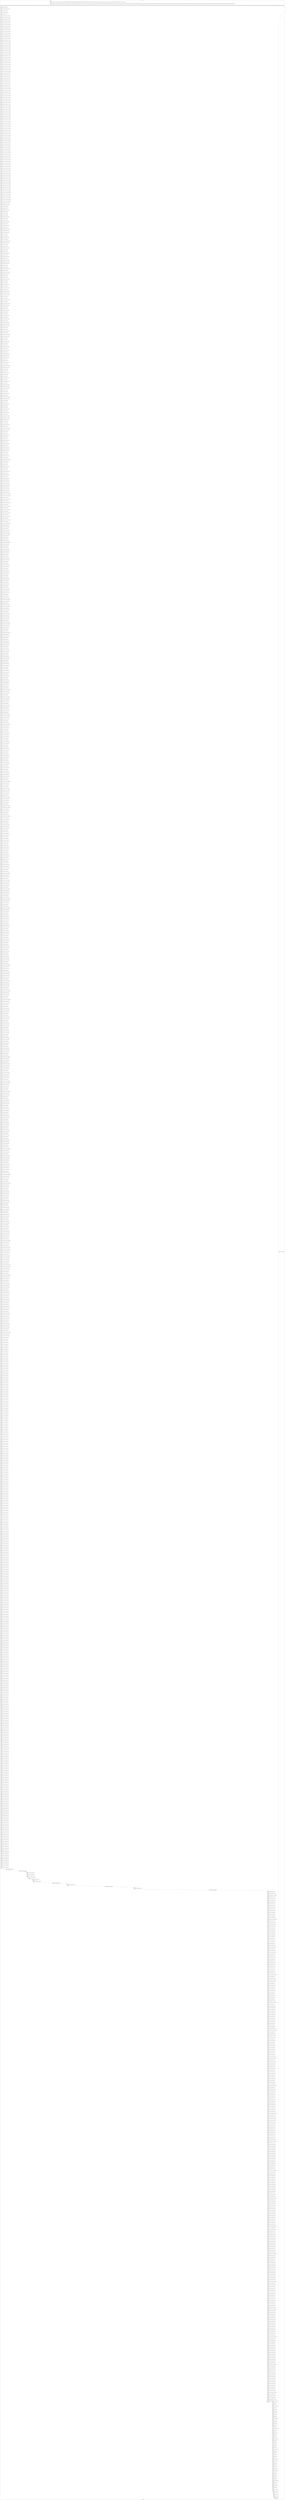 digraph G {
label="Btor2XCFA";
subgraph cluster_0 {
label="main";
main_init[];
l1[];
l3[];
l4[];
l5[];
l6[];
l7[];
l8[];
l9[];
l10[];
l11[];
l12[];
l13[];
l14[];
l15[];
l16[];
l17[];
l18[];
l19[];
l20[];
l21[];
l22[];
l23[];
l24[];
l25[];
l26[];
l27[];
l28[];
l29[];
l30[];
l31[];
l32[];
l33[];
l34[];
l35[];
l36[];
l37[];
l38[];
l39[];
l40[];
l41[];
l42[];
l43[];
l44[];
l45[];
l46[];
l47[];
l48[];
l49[];
l50[];
l51[];
l52[];
l53[];
l54[];
l55[];
l56[];
l57[];
l58[];
l59[];
l60[];
l61[];
l62[];
l63[];
l64[];
l65[];
l66[];
l67[];
l68[];
l69[];
l70[];
l71[];
l72[];
l73[];
l74[];
l75[];
l76[];
l77[];
l78[];
l79[];
l80[];
l81[];
l82[];
l83[];
l84[];
l85[];
l86[];
l87[];
l88[];
l89[];
l90[];
l91[];
l92[];
l93[];
l94[];
l95[];
l96[];
l97[];
l98[];
l99[];
l100[];
l101[];
l102[];
l103[];
l104[];
l105[];
l106[];
l107[];
l108[];
l109[];
l110[];
l111[];
l112[];
l113[];
l114[];
l115[];
l116[];
l117[];
l118[];
l119[];
l120[];
l121[];
l122[];
l123[];
l124[];
l125[];
l126[];
l127[];
l128[];
l129[];
l130[];
l131[];
l132[];
l133[];
l134[];
l135[];
l136[];
l137[];
l138[];
l139[];
l140[];
l141[];
l142[];
l143[];
l144[];
l145[];
l146[];
l147[];
l148[];
l149[];
l150[];
l151[];
l152[];
l153[];
l154[];
l155[];
l156[];
l157[];
l158[];
l159[];
l160[];
l161[];
l162[];
l163[];
l164[];
l165[];
l166[];
l167[];
l168[];
l169[];
l170[];
l171[];
l172[];
l173[];
l174[];
l175[];
l176[];
l177[];
l178[];
l179[];
l180[];
l181[];
l182[];
l183[];
l184[];
l185[];
l186[];
l187[];
l188[];
l189[];
l190[];
l191[];
l192[];
l193[];
l194[];
l195[];
l196[];
l197[];
l198[];
l199[];
l200[];
l201[];
l202[];
l203[];
l204[];
l205[];
l206[];
l207[];
l208[];
l209[];
l210[];
l211[];
l212[];
l213[];
l214[];
l215[];
l216[];
l217[];
l218[];
l219[];
l220[];
l221[];
l222[];
l223[];
l224[];
l225[];
l226[];
l227[];
l228[];
l229[];
l230[];
l231[];
l232[];
l233[];
l234[];
l235[];
l236[];
l237[];
l238[];
l239[];
l240[];
l241[];
l242[];
l243[];
l244[];
l245[];
l246[];
l247[];
l248[];
l249[];
l250[];
l251[];
l252[];
l253[];
l254[];
l255[];
l256[];
l257[];
l258[];
l259[];
l260[];
l261[];
l262[];
l263[];
l264[];
l265[];
l266[];
l267[];
l268[];
l269[];
l270[];
l271[];
l272[];
l273[];
l274[];
l275[];
l276[];
l277[];
l278[];
l279[];
l280[];
l281[];
l282[];
l283[];
l284[];
l285[];
l286[];
l287[];
l288[];
l289[];
l290[];
l291[];
l292[];
l293[];
l294[];
l295[];
l296[];
l297[];
l298[];
l299[];
l300[];
l301[];
l302[];
l303[];
l304[];
l305[];
l306[];
l307[];
l308[];
l309[];
l310[];
l311[];
l312[];
l313[];
l314[];
l315[];
l316[];
l317[];
l318[];
l319[];
l320[];
l321[];
l322[];
l323[];
l324[];
l325[];
l326[];
l327[];
l328[];
l329[];
l330[];
l331[];
l332[];
l333[];
l334[];
l335[];
l336[];
l337[];
l338[];
l339[];
l340[];
l341[];
l342[];
l343[];
l344[];
l345[];
l346[];
l347[];
l348[];
l349[];
l350[];
l351[];
l352[];
l353[];
l354[];
l355[];
l356[];
l357[];
l358[];
l359[];
l360[];
l361[];
l362[];
l363[];
l364[];
l365[];
l366[];
l367[];
l368[];
l369[];
l370[];
l371[];
l372[];
l373[];
l374[];
l375[];
l376[];
l377[];
l378[];
l379[];
l380[];
l381[];
l382[];
l383[];
l384[];
l385[];
l386[];
l387[];
l388[];
l389[];
l390[];
l391[];
l392[];
l393[];
l394[];
l395[];
l396[];
l397[];
l398[];
l399[];
l400[];
l401[];
l402[];
l403[];
l404[];
l405[];
l406[];
l407[];
l408[];
l409[];
l410[];
l411[];
l412[];
l413[];
l414[];
l415[];
l416[];
l417[];
l418[];
l419[];
l420[];
l421[];
l422[];
l423[];
l424[];
l425[];
l426[];
l427[];
l428[];
l429[];
l430[];
l431[];
l432[];
l433[];
l434[];
l435[];
l436[];
l437[];
l438[];
l439[];
l440[];
l441[];
l442[];
l443[];
l444[];
l445[];
l446[];
l447[];
l448[];
l449[];
l450[];
l451[];
l452[];
l453[];
l454[];
l455[];
l456[];
l457[];
l458[];
l459[];
l460[];
l461[];
l462[];
l463[];
l464[];
l465[];
l466[];
l467[];
l468[];
l469[];
l470[];
l471[];
l472[];
l473[];
l474[];
l475[];
l476[];
l477[];
l478[];
l479[];
l480[];
l481[];
l482[];
l483[];
l484[];
l485[];
l486[];
l487[];
l488[];
l489[];
l490[];
l491[];
l492[];
l493[];
l494[];
l495[];
l496[];
l497[];
l498[];
l499[];
l500[];
l501[];
l502[];
l503[];
l504[];
l505[];
l506[];
l507[];
l508[];
l509[];
l510[];
l511[];
l512[];
l513[];
l514[];
l515[];
l516[];
l517[];
l518[];
l519[];
l520[];
l521[];
l522[];
l523[];
l524[];
l525[];
l526[];
l527[];
l528[];
l529[];
l530[];
l531[];
l532[];
l533[];
l534[];
l535[];
l536[];
l537[];
l538[];
l539[];
l540[];
l541[];
l542[];
l543[];
l544[];
l545[];
l546[];
l547[];
l548[];
l549[];
l550[];
l551[];
l552[];
l553[];
l554[];
l555[];
l556[];
l557[];
l558[];
l559[];
l560[];
l561[];
l562[];
l563[];
l564[];
l565[];
l566[];
l567[];
l568[];
l569[];
l570[];
l571[];
l572[];
l573[];
l574[];
l575[];
l576[];
l577[];
l578[];
l579[];
l580[];
l581[];
l582[];
l583[];
l584[];
l585[];
l586[];
l587[];
l588[];
l589[];
l590[];
l591[];
l592[];
l593[];
l594[];
l595[];
l596[];
l597[];
l598[];
l599[];
l600[];
l601[];
l602[];
l603[];
l604[];
l605[];
l606[];
l607[];
l608[];
l609[];
l610[];
l611[];
l612[];
l613[];
l614[];
l615[];
l616[];
l617[];
l618[];
l619[];
l620[];
l621[];
l622[];
l623[];
l624[];
l625[];
l626[];
l627[];
l628[];
l629[];
l630[];
l631[];
l632[];
l633[];
l634[];
l635[];
l636[];
l637[];
l638[];
l639[];
l640[];
l641[];
l642[];
l643[];
l644[];
l645[];
l646[];
l647[];
l648[];
l649[];
l650[];
l651[];
l652[];
l653[];
l654[];
l655[];
l656[];
l657[];
l658[];
l659[];
l660[];
l661[];
l662[];
l663[];
l664[];
l665[];
l666[];
l667[];
l668[];
l669[];
l670[];
l671[];
l672[];
l673[];
l674[];
l675[];
l676[];
l677[];
l678[];
l679[];
l680[];
l681[];
l682[];
l683[];
l684[];
l685[];
l686[];
l687[];
l688[];
l689[];
l690[];
l691[];
l692[];
l693[];
l694[];
l695[];
l696[];
l697[];
l698[];
l699[];
l700[];
l701[];
l702[];
l703[];
l704[];
l705[];
l706[];
l707[];
l708[];
l709[];
l710[];
l711[];
l712[];
l713[];
l714[];
l715[];
l716[];
l717[];
l718[];
l719[];
l720[];
l721[];
l722[];
l723[];
l724[];
l725[];
l726[];
l727[];
l728[];
l729[];
l730[];
l731[];
l732[];
l733[];
l734[];
l735[];
l736[];
l737[];
l738[];
l739[];
l740[];
l741[];
l742[];
l743[];
l744[];
l745[];
l746[];
l747[];
l748[];
l749[];
l750[];
l751[];
l752[];
l753[];
l754[];
l755[];
l756[];
l757[];
l758[];
l759[];
l760[];
l761[];
l762[];
l763[];
l764[];
l765[];
l766[];
l767[];
l768[];
l769[];
l770[];
l771[];
l772[];
l773[];
l774[];
l775[];
l776[];
l777[];
l778[];
l779[];
l780[];
l781[];
l782[];
l783[];
l784[];
l785[];
l786[];
l787[];
l788[];
l789[];
l790[];
l791[];
l792[];
l793[];
l794[];
l795[];
l796[];
l797[];
l798[];
l799[];
l800[];
l801[];
l802[];
l803[];
l804[];
l805[];
l806[];
l807[];
l808[];
l809[];
l810[];
l811[];
l812[];
l813[];
l814[];
l815[];
l816[];
l817[];
l818[];
l819[];
l820[];
l821[];
l822[];
l823[];
l824[];
l825[];
l826[];
l827[];
l828[];
l829[];
l830[];
l831[];
l832[];
l833[];
l834[];
l835[];
l836[];
l837[];
l838[];
l839[];
l840[];
l841[];
l842[];
l843[];
l844[];
l845[];
l846[];
l847[];
l848[];
l849[];
l850[];
l851[];
l852[];
l853[];
l854[];
l855[];
l856[];
l857[];
l858[];
l859[];
l860[];
l861[];
l862[];
l863[];
l864[];
l865[];
l866[];
l867[];
l868[];
l869[];
l870[];
l871[];
l872[];
l873[];
l874[];
l875[];
l876[];
l877[];
l878[];
l879[];
l880[];
l881[];
l882[];
l883[];
l884[];
l885[];
l886[];
l887[];
l888[];
l889[];
l890[];
l891[];
l892[];
l893[];
l894[];
l895[];
l896[];
l897[];
l898[];
l899[];
l900[];
l901[];
l902[];
l903[];
l904[];
l905[];
l906[];
l907[];
l908[];
l909[];
l910[];
l911[];
l912[];
l913[];
l914[];
l915[];
l916[];
l917[];
l918[];
l919[];
l920[];
l921[];
l922[];
l923[];
l924[];
l925[];
l926[];
l927[];
l928[];
l929[];
l930[];
l931[];
l932[];
l933[];
l934[];
l935[];
l936[];
l937[];
l938[];
l939[];
l940[];
l941[];
l942[];
l943[];
l944[];
l945[];
l946[];
l947[];
l948[];
l949[];
l950[];
l951[];
l952[];
l953[];
l954[];
l955[];
l956[];
l957[];
l958[];
l959[];
l960[];
l961[];
l962[];
l963[];
l964[];
l965[];
l966[];
l967[];
l968[];
l969[];
l970[];
l971[];
l972[];
l973[];
l974[];
l975[];
l976[];
l977[];
l978[];
l979[];
l980[];
l981[];
l982[];
l983[];
l984[];
l985[];
l986[];
l987[];
l988[];
l989[];
l990[];
l991[];
l992[];
l993[];
l994[];
l995[];
l996[];
l997[];
l998[];
l999[];
l1000[];
l1001[];
l1002[];
l1003[];
l1004[];
l1005[];
l1006[];
l1007[];
l1008[];
l1009[];
l1010[];
l1011[];
l1012[];
l1013[];
l1014[];
l1015[];
l1016[];
l1017[];
l1018[];
l1019[];
l1020[];
l1021[];
l1022[];
l1023[];
l1024[];
l1025[];
l1026[];
l1027[];
l1028[];
l1029[];
l1030[];
l1031[];
l1032[];
l1033[];
l1034[];
l1035[];
l1036[];
l1037[];
l1038[];
l1039[];
l1040[];
l1041[];
l1042[];
l1043[];
l1044[];
l1045[];
l1046[];
l1047[];
l1048[];
l1049[];
l1050[];
l1051[];
l1052[];
l1053[];
l1054[];
l1055[];
l1056[];
l1057[];
l1058[];
l1059[];
l1060[];
l1061[];
l1062[];
l1063[];
l1064[];
l1065[];
l1066[];
l1067[];
l1068[];
l1069[];
l1070[];
l1071[];
l1072[];
l1073[];
l1074[];
l1075[];
l1076[];
l1077[];
l1078[];
l1079[];
l1080[];
l1081[];
l1082[];
l1083[];
l1084[];
l1085[];
l1086[];
l1087[];
l1088[];
l1089[];
l1090[];
l1091[];
l1092[];
l1093[];
l1094[];
l1095[];
l1096[];
l1097[];
l1098[];
l1099[];
l1100[];
l1101[];
l1102[];
l1103[];
l1104[];
l1105[];
l1106[];
l1107[];
l1108[];
l1109[];
l1110[];
l1111[];
l1112[];
l1113[];
l1114[];
l1115[];
l1116[];
l1117[];
l1118[];
l1119[];
l1120[];
l1121[];
l1122[];
l1123[];
l1124[];
l1125[];
l1126[];
l1127[];
l1128[];
l1129[];
l1130[];
l1131[];
l1132[];
l1133[];
l1134[];
l1135[];
l1136[];
l1137[];
l1138[];
l1139[];
l1140[];
l1141[];
l1142[];
l1143[];
l1144[];
l1145[];
l1146[];
l1147[];
l1148[];
l1149[];
l1150[];
l1151[];
l1152[];
l1153[];
l1154[];
l1155[];
l1156[];
l1157[];
l1158[];
l1159[];
l1160[];
l1161[];
l1162[];
l1163[];
l1164[];
l1165[];
l1166[];
l1167[];
l1168[];
l1169[];
l1170[];
l1171[];
l1172[];
l1173[];
l1174[];
l1175[];
l1176[];
l1177[];
l1178[];
l1179[];
l1180[];
l1181[];
l1182[];
l1183[];
l1184[];
l1185[];
l1186[];
l1187[];
l1188[];
l1189[];
l1190[];
l1191[];
l1192[];
l1193[];
l1194[];
l1195[];
l1196[];
l1197[];
l1198[];
l1199[];
l1200[];
l1201[];
l1202[];
l1203[];
l1204[];
l1205[];
l1206[];
l1207[];
l1208[];
l1209[];
l1210[];
l1211[];
l1212[];
l1213[];
l1214[];
l1215[];
l1216[];
l1217[];
l1218[];
l1219[];
l1220[];
l1221[];
l1222[];
l1223[];
l1224[];
l1225[];
l1226[];
l1227[];
l1228[];
l1229[];
l1230[];
l1231[];
l1232[];
l1233[];
l1234[];
l1235[];
l1236[];
l1237[];
l1238[];
l1239[];
l1240[];
l1241[];
l1242[];
l1243[];
l1244[];
l1245[];
l1246[];
l1247[];
l1248[];
l1249[];
l1250[];
l1251[];
l1252[];
l1253[];
l1254[];
l1255[];
l1256[];
l1257[];
l1258[];
l1259[];
l1260[];
l1261[];
l1262[];
l1263[];
l1264[];
l1265[];
l1266[];
l1267[];
l1268[];
l1269[];
l1270[];
l1271[];
l1272[];
l1273[];
l1274[];
l1275[];
l1276[];
l1277[];
l1278[];
l1279[];
l1280[];
l1281[];
l1282[];
l1283[];
l1284[];
l1285[];
l1286[];
l1287[];
l1288[];
l1289[];
l1290[];
l1291[];
l1292[];
l1293[];
l1294[];
l1295[];
l1296[];
l1297[];
l1298[];
l1299[];
l1300[];
l1301[];
l1302[];
l1303[];
l1304[];
l1305[];
l1306[];
l1307[];
l1308[];
l1309[];
l1310[];
l1311[];
l1312[];
l1313[];
l1314[];
l1315[];
l1316[];
l1317[];
l1318[];
l1319[];
l1320[];
l1321[];
l1322[];
l1323[];
l1324[];
l1325[];
l1326[];
l1327[];
l1328[];
l1329[];
l1330[];
l1331[];
l1332[];
l1333[];
l1334[];
l1335[];
l1336[];
l1337[];
l1338[];
l1339[];
l1340[];
l1341[];
l1342[];
l1343[];
l1344[];
l1345[];
l1346[];
l1347[];
l1348[];
l1349[];
l1350[];
l1351[];
l1352[];
l1353[];
l1354[];
l1355[];
l1356[];
l1357[];
l1358[];
l1359[];
l1360[];
l1361[];
l1362[];
l1363[];
l1364[];
l1365[];
l1366[];
l1367[];
l1368[];
l1369[];
l1370[];
l1371[];
l1372[];
l1373[];
l1374[];
l1375[];
l1376[];
l1377[];
l1378[];
l1379[];
l1380[];
l1381[];
l1382[];
l1383[];
l1384[];
l1385[];
l1386[];
main_error[];
l1387[];
l1388[];
l1389[];
l1390[];
l1391[];
l1392[];
l1393[];
l1394[];
l1395[];
l1396[];
l1397[];
l1398[];
l1399[];
l1400[];
l1401[];
l1402[];
l1403[];
l1404[];
l1405[];
l1406[];
l1407[];
l1408[];
l1409[];
l1410[];
l1411[];
l1412[];
l1413[];
l1414[];
l1415[];
l1416[];
l1417[];
l1418[];
l1419[];
l1420[];
l1421[];
l1422[];
l1423[];
l1424[];
l1425[];
l1426[];
l1427[];
l1428[];
l1429[];
l1430[];
l1431[];
l1432[];
l1433[];
l1434[];
l1435[];
l1436[];
l1437[];
l1438[];
l1439[];
l1440[];
l1441[];
l1442[];
l1443[];
main_init -> l1 [label="[(assign const_5 #b00000000),(assign const_8 #b0),(assign const_125 #b00000000),(assign const_138 #b00000000000000000000000000000001),(assign const_139 #b000000000000000000000000),(assign const_570 #b00000000000000000000000000000000),(assign const_636 #b00000001),(assign const_690 #b00000010),(assign const_744 #b00000011),(assign const_798 #b00000100),(assign const_852 #b00000101),(assign const_906 #b00000110),(assign const_960 #b00000111),(assign const_1014 #b00001000)] "];
l3 -> l4 [label="[(havoc input_124),(havoc input_126),(havoc input_127),(havoc input_128),(havoc input_129),(havoc input_130),(havoc input_131),(havoc input_132),(havoc input_133),(havoc input_134),(havoc input_135),(havoc input_136),(havoc input_137),(havoc input_143),(havoc input_144),(havoc input_145),(havoc input_146),(havoc input_147),(havoc input_148),(havoc input_149),(havoc input_150),(havoc input_151),(havoc input_152),(havoc input_153),(havoc input_154),(havoc input_155),(havoc input_156),(havoc input_157),(havoc input_158),(havoc input_159),(havoc input_160),(havoc input_161),(havoc input_162),(havoc input_163),(havoc input_164),(havoc input_165),(havoc input_166),(havoc input_167),(havoc input_168),(havoc input_169),(havoc input_170),(havoc input_171),(havoc input_172),(havoc input_173),(havoc input_174),(havoc input_175),(havoc input_176),(havoc input_177),(havoc input_178),(havoc input_179),(havoc input_180),(havoc input_181),(havoc input_182),(havoc input_183),(havoc input_184),(havoc input_185),(havoc input_186),(havoc input_187),(havoc input_188),(havoc input_189),(havoc input_190),(havoc input_191),(havoc input_192),(havoc input_193),(havoc input_194),(havoc input_195),(havoc input_196),(havoc input_197),(havoc input_198),(havoc input_199),(havoc input_200),(havoc input_201),(havoc input_202),(havoc input_203),(havoc input_204),(havoc input_205),(havoc input_206),(havoc input_207),(havoc input_208),(havoc input_209),(havoc input_210),(havoc input_211),(havoc input_212),(havoc input_213),(havoc input_214),(havoc input_215),(havoc input_216),(havoc input_217),(havoc input_218),(havoc input_219),(havoc input_220),(havoc input_221),(havoc input_222),(havoc input_223),(havoc input_224),(havoc input_225),(havoc input_226),(havoc input_227),(havoc input_228),(havoc input_229),(havoc input_230),(havoc input_231),(havoc input_232),(havoc input_233),(havoc input_234),(havoc input_235),(havoc input_236),(havoc input_237)] "];
l4 -> l5 [label="[(assign binary_121 (bvand state_15 state_23))] "];
l5 -> l6 [label="[(assign binary_122 (bvand (bvnot state_119) binary_121))] "];
l6 -> l7 [label="[(assign binary_140 (++ const_139 state_6))] "];
l7 -> l8 [label="[(assign binary_141 (bvadd const_138 binary_140))] "];
l8 -> l9 [label="[(assign slice_142 (extract binary_141 0 8))] "];
l9 -> l10 [label="[(assign ternary_238 (ite (= input_237 #b1) slice_142 state_6))] "];
l10 -> l11 [label="[(assign ternary_239 (ite (= input_236 #b1) slice_142 ternary_238))] "];
l11 -> l12 [label="[(assign ternary_240 (ite (= input_235 #b1) slice_142 ternary_239))] "];
l12 -> l13 [label="[(assign ternary_241 (ite (= input_234 #b1) slice_142 ternary_240))] "];
l13 -> l14 [label="[(assign ternary_242 (ite (= input_233 #b1) slice_142 ternary_241))] "];
l14 -> l15 [label="[(assign ternary_243 (ite (= input_232 #b1) slice_142 ternary_242))] "];
l15 -> l16 [label="[(assign ternary_244 (ite (= input_231 #b1) slice_142 ternary_243))] "];
l16 -> l17 [label="[(assign ternary_245 (ite (= input_230 #b1) slice_142 ternary_244))] "];
l17 -> l18 [label="[(assign ternary_246 (ite (= input_229 #b1) slice_142 ternary_245))] "];
l18 -> l19 [label="[(assign ternary_247 (ite (= input_228 #b1) slice_142 ternary_246))] "];
l19 -> l20 [label="[(assign ternary_248 (ite (= input_227 #b1) slice_142 ternary_247))] "];
l20 -> l21 [label="[(assign ternary_249 (ite (= input_226 #b1) slice_142 ternary_248))] "];
l21 -> l22 [label="[(assign ternary_250 (ite (= input_225 #b1) slice_142 ternary_249))] "];
l22 -> l23 [label="[(assign ternary_251 (ite (= input_224 #b1) slice_142 ternary_250))] "];
l23 -> l24 [label="[(assign ternary_252 (ite (= input_223 #b1) slice_142 ternary_251))] "];
l24 -> l25 [label="[(assign ternary_253 (ite (= input_222 #b1) slice_142 ternary_252))] "];
l25 -> l26 [label="[(assign ternary_254 (ite (= input_221 #b1) slice_142 ternary_253))] "];
l26 -> l27 [label="[(assign ternary_255 (ite (= input_220 #b1) slice_142 ternary_254))] "];
l27 -> l28 [label="[(assign ternary_256 (ite (= input_219 #b1) slice_142 ternary_255))] "];
l28 -> l29 [label="[(assign ternary_257 (ite (= input_218 #b1) slice_142 ternary_256))] "];
l29 -> l30 [label="[(assign ternary_258 (ite (= input_217 #b1) slice_142 ternary_257))] "];
l30 -> l31 [label="[(assign ternary_259 (ite (= input_216 #b1) slice_142 ternary_258))] "];
l31 -> l32 [label="[(assign ternary_260 (ite (= input_215 #b1) slice_142 ternary_259))] "];
l32 -> l33 [label="[(assign ternary_261 (ite (= input_214 #b1) slice_142 ternary_260))] "];
l33 -> l34 [label="[(assign ternary_262 (ite (= input_213 #b1) slice_142 ternary_261))] "];
l34 -> l35 [label="[(assign ternary_263 (ite (= input_212 #b1) slice_142 ternary_262))] "];
l35 -> l36 [label="[(assign ternary_264 (ite (= input_211 #b1) slice_142 ternary_263))] "];
l36 -> l37 [label="[(assign ternary_265 (ite (= input_210 #b1) slice_142 ternary_264))] "];
l37 -> l38 [label="[(assign ternary_266 (ite (= input_209 #b1) slice_142 ternary_265))] "];
l38 -> l39 [label="[(assign ternary_267 (ite (= input_208 #b1) slice_142 ternary_266))] "];
l39 -> l40 [label="[(assign ternary_268 (ite (= input_207 #b1) slice_142 ternary_267))] "];
l40 -> l41 [label="[(assign ternary_269 (ite (= input_206 #b1) slice_142 ternary_268))] "];
l41 -> l42 [label="[(assign ternary_270 (ite (= input_205 #b1) slice_142 ternary_269))] "];
l42 -> l43 [label="[(assign ternary_271 (ite (= input_204 #b1) slice_142 ternary_270))] "];
l43 -> l44 [label="[(assign ternary_272 (ite (= input_203 #b1) slice_142 ternary_271))] "];
l44 -> l45 [label="[(assign ternary_273 (ite (= input_202 #b1) slice_142 ternary_272))] "];
l45 -> l46 [label="[(assign ternary_274 (ite (= input_201 #b1) slice_142 ternary_273))] "];
l46 -> l47 [label="[(assign ternary_275 (ite (= input_200 #b1) slice_142 ternary_274))] "];
l47 -> l48 [label="[(assign ternary_276 (ite (= input_199 #b1) slice_142 ternary_275))] "];
l48 -> l49 [label="[(assign ternary_277 (ite (= input_198 #b1) slice_142 ternary_276))] "];
l49 -> l50 [label="[(assign ternary_278 (ite (= input_197 #b1) slice_142 ternary_277))] "];
l50 -> l51 [label="[(assign ternary_279 (ite (= input_196 #b1) slice_142 ternary_278))] "];
l51 -> l52 [label="[(assign ternary_280 (ite (= input_195 #b1) slice_142 ternary_279))] "];
l52 -> l53 [label="[(assign ternary_281 (ite (= input_194 #b1) slice_142 ternary_280))] "];
l53 -> l54 [label="[(assign ternary_282 (ite (= input_193 #b1) slice_142 ternary_281))] "];
l54 -> l55 [label="[(assign ternary_283 (ite (= input_192 #b1) slice_142 ternary_282))] "];
l55 -> l56 [label="[(assign ternary_284 (ite (= input_191 #b1) slice_142 ternary_283))] "];
l56 -> l57 [label="[(assign ternary_285 (ite (= input_190 #b1) slice_142 ternary_284))] "];
l57 -> l58 [label="[(assign ternary_286 (ite (= input_189 #b1) slice_142 ternary_285))] "];
l58 -> l59 [label="[(assign ternary_287 (ite (= input_188 #b1) slice_142 ternary_286))] "];
l59 -> l60 [label="[(assign ternary_288 (ite (= input_187 #b1) slice_142 ternary_287))] "];
l60 -> l61 [label="[(assign ternary_289 (ite (= input_186 #b1) slice_142 ternary_288))] "];
l61 -> l62 [label="[(assign ternary_290 (ite (= input_185 #b1) slice_142 ternary_289))] "];
l62 -> l63 [label="[(assign ternary_291 (ite (= input_184 #b1) slice_142 ternary_290))] "];
l63 -> l64 [label="[(assign ternary_292 (ite (= input_183 #b1) slice_142 ternary_291))] "];
l64 -> l65 [label="[(assign ternary_293 (ite (= input_182 #b1) slice_142 ternary_292))] "];
l65 -> l66 [label="[(assign ternary_294 (ite (= input_181 #b1) slice_142 ternary_293))] "];
l66 -> l67 [label="[(assign ternary_295 (ite (= input_180 #b1) slice_142 ternary_294))] "];
l67 -> l68 [label="[(assign ternary_296 (ite (= input_179 #b1) slice_142 ternary_295))] "];
l68 -> l69 [label="[(assign ternary_297 (ite (= input_178 #b1) slice_142 ternary_296))] "];
l69 -> l70 [label="[(assign ternary_298 (ite (= input_177 #b1) slice_142 ternary_297))] "];
l70 -> l71 [label="[(assign ternary_299 (ite (= input_176 #b1) slice_142 ternary_298))] "];
l71 -> l72 [label="[(assign ternary_300 (ite (= input_175 #b1) slice_142 ternary_299))] "];
l72 -> l73 [label="[(assign ternary_301 (ite (= input_174 #b1) slice_142 ternary_300))] "];
l73 -> l74 [label="[(assign ternary_302 (ite (= input_173 #b1) slice_142 ternary_301))] "];
l74 -> l75 [label="[(assign ternary_303 (ite (= input_172 #b1) slice_142 ternary_302))] "];
l75 -> l76 [label="[(assign ternary_304 (ite (= input_171 #b1) slice_142 ternary_303))] "];
l76 -> l77 [label="[(assign ternary_305 (ite (= input_170 #b1) slice_142 ternary_304))] "];
l77 -> l78 [label="[(assign ternary_306 (ite (= input_169 #b1) slice_142 ternary_305))] "];
l78 -> l79 [label="[(assign ternary_307 (ite (= input_168 #b1) slice_142 ternary_306))] "];
l79 -> l80 [label="[(assign ternary_308 (ite (= input_167 #b1) slice_142 ternary_307))] "];
l80 -> l81 [label="[(assign ternary_309 (ite (= input_166 #b1) slice_142 ternary_308))] "];
l81 -> l82 [label="[(assign ternary_310 (ite (= input_165 #b1) slice_142 ternary_309))] "];
l82 -> l83 [label="[(assign ternary_311 (ite (= input_164 #b1) slice_142 ternary_310))] "];
l83 -> l84 [label="[(assign ternary_312 (ite (= input_163 #b1) slice_142 ternary_311))] "];
l84 -> l85 [label="[(assign ternary_313 (ite (= input_162 #b1) slice_142 ternary_312))] "];
l85 -> l86 [label="[(assign ternary_314 (ite (= input_161 #b1) slice_142 ternary_313))] "];
l86 -> l87 [label="[(assign ternary_315 (ite (= input_160 #b1) slice_142 ternary_314))] "];
l87 -> l88 [label="[(assign ternary_316 (ite (= input_159 #b1) slice_142 ternary_315))] "];
l88 -> l89 [label="[(assign ternary_317 (ite (= input_158 #b1) slice_142 ternary_316))] "];
l89 -> l90 [label="[(assign ternary_318 (ite (= input_157 #b1) slice_142 ternary_317))] "];
l90 -> l91 [label="[(assign ternary_319 (ite (= input_156 #b1) slice_142 ternary_318))] "];
l91 -> l92 [label="[(assign ternary_320 (ite (= input_155 #b1) slice_142 ternary_319))] "];
l92 -> l93 [label="[(assign ternary_321 (ite (= input_154 #b1) slice_142 ternary_320))] "];
l93 -> l94 [label="[(assign ternary_322 (ite (= input_153 #b1) slice_142 ternary_321))] "];
l94 -> l95 [label="[(assign ternary_323 (ite (= input_152 #b1) slice_142 ternary_322))] "];
l95 -> l96 [label="[(assign ternary_324 (ite (= input_151 #b1) slice_142 ternary_323))] "];
l96 -> l97 [label="[(assign ternary_325 (ite (= input_150 #b1) slice_142 ternary_324))] "];
l97 -> l98 [label="[(assign ternary_326 (ite (= input_149 #b1) slice_142 ternary_325))] "];
l98 -> l99 [label="[(assign ternary_327 (ite (= input_148 #b1) slice_142 ternary_326))] "];
l99 -> l100 [label="[(assign ternary_328 (ite (= input_147 #b1) slice_142 ternary_327))] "];
l100 -> l101 [label="[(assign ternary_329 (ite (= input_146 #b1) slice_142 ternary_328))] "];
l101 -> l102 [label="[(assign ternary_330 (ite (= input_145 #b1) slice_142 ternary_329))] "];
l102 -> l103 [label="[(assign ternary_331 (ite (= input_144 #b1) slice_142 ternary_330))] "];
l103 -> l104 [label="[(assign ternary_332 (ite (= input_143 #b1) slice_142 ternary_331))] "];
l104 -> l105 [label="[(assign ternary_333 (ite (= input_137 #b1) slice_142 ternary_332))] "];
l105 -> l106 [label="[(assign ternary_334 (ite (= input_136 #b1) const_125 ternary_333))] "];
l106 -> l107 [label="[(assign ternary_335 (ite (= input_135 #b1) const_125 ternary_334))] "];
l107 -> l108 [label="[(assign ternary_336 (ite (= input_134 #b1) const_125 ternary_335))] "];
l108 -> l109 [label="[(assign ternary_337 (ite (= input_133 #b1) const_125 ternary_336))] "];
l109 -> l110 [label="[(assign ternary_338 (ite (= input_132 #b1) const_125 ternary_337))] "];
l110 -> l111 [label="[(assign ternary_339 (ite (= input_131 #b1) const_125 ternary_338))] "];
l111 -> l112 [label="[(assign ternary_340 (ite (= input_130 #b1) const_125 ternary_339))] "];
l112 -> l113 [label="[(assign ternary_341 (ite (= input_129 #b1) const_125 ternary_340))] "];
l113 -> l114 [label="[(assign ternary_342 (ite (= input_128 #b1) const_125 ternary_341))] "];
l114 -> l115 [label="[(assign ternary_343 (ite (= input_127 #b1) const_125 ternary_342))] "];
l115 -> l116 [label="[(assign ternary_344 (ite (= input_126 #b1) const_125 ternary_343))] "];
l116 -> l117 [label="[(assign ternary_345 (ite (= input_124 #b1) const_125 ternary_344))] "];
l117 -> l118 [label="[(assign binary_348 (bvand (bvnot state_11) (bvnot input_236)))] "];
l118 -> l119 [label="[(assign binary_349 (bvand binary_348 (bvnot input_235)))] "];
l119 -> l120 [label="[(assign binary_350 (bvor binary_349 input_228))] "];
l120 -> l121 [label="[(assign binary_352 (bvor state_13 input_235))] "];
l121 -> l122 [label="[(assign binary_353 (bvand binary_352 (bvnot input_233)))] "];
l122 -> l123 [label="[(assign binary_354 (bvor binary_353 input_226))] "];
l123 -> l124 [label="[(assign binary_356 (bvor state_15 input_236))] "];
l124 -> l125 [label="[(assign binary_357 (bvor binary_356 input_233))] "];
l125 -> l126 [label="[(assign binary_358 (bvand binary_357 (bvnot input_232)))] "];
l126 -> l127 [label="[(assign binary_359 (bvor binary_358 input_227))] "];
l127 -> l128 [label="[(assign binary_361 (bvor state_17 input_232))] "];
l128 -> l129 [label="[(assign binary_362 (bvand binary_361 (bvnot input_231)))] "];
l129 -> l130 [label="[(assign binary_364 (bvor state_19 input_231))] "];
l130 -> l131 [label="[(assign binary_365 (bvand binary_364 (bvnot input_230)))] "];
l131 -> l132 [label="[(assign binary_367 (bvor state_21 input_230))] "];
l132 -> l133 [label="[(assign binary_368 (bvand binary_367 (bvnot input_228)))] "];
l133 -> l134 [label="[(assign binary_369 (bvand binary_368 (bvnot input_227)))] "];
l134 -> l135 [label="[(assign binary_370 (bvand binary_369 (bvnot input_226)))] "];
l135 -> l136 [label="[(assign binary_372 (bvor state_23 input_224))] "];
l136 -> l137 [label="[(assign binary_373 (bvor binary_372 input_221))] "];
l137 -> l138 [label="[(assign binary_374 (bvand binary_373 (bvnot input_220)))] "];
l138 -> l139 [label="[(assign binary_375 (bvor binary_374 input_215))] "];
l139 -> l140 [label="[(assign binary_377 (bvand (bvnot state_25) (bvnot input_224)))] "];
l140 -> l141 [label="[(assign binary_378 (bvand binary_377 (bvnot input_223)))] "];
l141 -> l142 [label="[(assign binary_379 (bvor binary_378 input_216))] "];
l142 -> l143 [label="[(assign binary_381 (bvor state_27 input_223))] "];
l143 -> l144 [label="[(assign binary_382 (bvand binary_381 (bvnot input_221)))] "];
l144 -> l145 [label="[(assign binary_383 (bvor binary_382 input_214))] "];
l145 -> l146 [label="[(assign binary_385 (bvor state_29 input_220))] "];
l146 -> l147 [label="[(assign binary_386 (bvand binary_385 (bvnot input_219)))] "];
l147 -> l148 [label="[(assign binary_388 (bvor state_31 input_219))] "];
l148 -> l149 [label="[(assign binary_389 (bvand binary_388 (bvnot input_218)))] "];
l149 -> l150 [label="[(assign binary_391 (bvor state_33 input_218))] "];
l150 -> l151 [label="[(assign binary_392 (bvand binary_391 (bvnot input_216)))] "];
l151 -> l152 [label="[(assign binary_393 (bvand binary_392 (bvnot input_215)))] "];
l152 -> l153 [label="[(assign binary_394 (bvand binary_393 (bvnot input_214)))] "];
l153 -> l154 [label="[(assign binary_396 (bvor state_35 input_212))] "];
l154 -> l155 [label="[(assign binary_397 (bvor binary_396 input_209))] "];
l155 -> l156 [label="[(assign binary_398 (bvand binary_397 (bvnot input_208)))] "];
l156 -> l157 [label="[(assign binary_399 (bvor binary_398 input_203))] "];
l157 -> l158 [label="[(assign binary_401 (bvand (bvnot state_37) (bvnot input_212)))] "];
l158 -> l159 [label="[(assign binary_402 (bvand binary_401 (bvnot input_211)))] "];
l159 -> l160 [label="[(assign binary_403 (bvor binary_402 input_204))] "];
l160 -> l161 [label="[(assign binary_405 (bvor state_39 input_211))] "];
l161 -> l162 [label="[(assign binary_406 (bvand binary_405 (bvnot input_209)))] "];
l162 -> l163 [label="[(assign binary_407 (bvor binary_406 input_202))] "];
l163 -> l164 [label="[(assign binary_409 (bvor state_41 input_208))] "];
l164 -> l165 [label="[(assign binary_410 (bvand binary_409 (bvnot input_207)))] "];
l165 -> l166 [label="[(assign binary_412 (bvor state_43 input_207))] "];
l166 -> l167 [label="[(assign binary_413 (bvand binary_412 (bvnot input_206)))] "];
l167 -> l168 [label="[(assign binary_415 (bvor state_45 input_206))] "];
l168 -> l169 [label="[(assign binary_416 (bvand binary_415 (bvnot input_204)))] "];
l169 -> l170 [label="[(assign binary_417 (bvand binary_416 (bvnot input_203)))] "];
l170 -> l171 [label="[(assign binary_418 (bvand binary_417 (bvnot input_202)))] "];
l171 -> l172 [label="[(assign binary_420 (bvor state_47 input_200))] "];
l172 -> l173 [label="[(assign binary_421 (bvor binary_420 input_197))] "];
l173 -> l174 [label="[(assign binary_422 (bvand binary_421 (bvnot input_196)))] "];
l174 -> l175 [label="[(assign binary_423 (bvor binary_422 input_191))] "];
l175 -> l176 [label="[(assign binary_425 (bvand (bvnot state_49) (bvnot input_200)))] "];
l176 -> l177 [label="[(assign binary_426 (bvand binary_425 (bvnot input_199)))] "];
l177 -> l178 [label="[(assign binary_427 (bvor binary_426 input_192))] "];
l178 -> l179 [label="[(assign binary_429 (bvor state_51 input_199))] "];
l179 -> l180 [label="[(assign binary_430 (bvand binary_429 (bvnot input_197)))] "];
l180 -> l181 [label="[(assign binary_431 (bvor binary_430 input_190))] "];
l181 -> l182 [label="[(assign binary_433 (bvor state_53 input_196))] "];
l182 -> l183 [label="[(assign binary_434 (bvand binary_433 (bvnot input_195)))] "];
l183 -> l184 [label="[(assign binary_436 (bvor state_55 input_195))] "];
l184 -> l185 [label="[(assign binary_437 (bvand binary_436 (bvnot input_194)))] "];
l185 -> l186 [label="[(assign binary_439 (bvor state_57 input_194))] "];
l186 -> l187 [label="[(assign binary_440 (bvand binary_439 (bvnot input_192)))] "];
l187 -> l188 [label="[(assign binary_441 (bvand binary_440 (bvnot input_191)))] "];
l188 -> l189 [label="[(assign binary_442 (bvand binary_441 (bvnot input_190)))] "];
l189 -> l190 [label="[(assign binary_444 (bvor state_59 input_188))] "];
l190 -> l191 [label="[(assign binary_445 (bvor binary_444 input_185))] "];
l191 -> l192 [label="[(assign binary_446 (bvand binary_445 (bvnot input_184)))] "];
l192 -> l193 [label="[(assign binary_447 (bvor binary_446 input_179))] "];
l193 -> l194 [label="[(assign binary_449 (bvand (bvnot state_61) (bvnot input_188)))] "];
l194 -> l195 [label="[(assign binary_450 (bvand binary_449 (bvnot input_187)))] "];
l195 -> l196 [label="[(assign binary_451 (bvor binary_450 input_180))] "];
l196 -> l197 [label="[(assign binary_453 (bvor state_63 input_187))] "];
l197 -> l198 [label="[(assign binary_454 (bvand binary_453 (bvnot input_185)))] "];
l198 -> l199 [label="[(assign binary_455 (bvor binary_454 input_178))] "];
l199 -> l200 [label="[(assign binary_457 (bvor state_65 input_184))] "];
l200 -> l201 [label="[(assign binary_458 (bvand binary_457 (bvnot input_183)))] "];
l201 -> l202 [label="[(assign binary_460 (bvor state_67 input_183))] "];
l202 -> l203 [label="[(assign binary_461 (bvand binary_460 (bvnot input_182)))] "];
l203 -> l204 [label="[(assign binary_463 (bvor state_69 input_182))] "];
l204 -> l205 [label="[(assign binary_464 (bvand binary_463 (bvnot input_180)))] "];
l205 -> l206 [label="[(assign binary_465 (bvand binary_464 (bvnot input_179)))] "];
l206 -> l207 [label="[(assign binary_466 (bvand binary_465 (bvnot input_178)))] "];
l207 -> l208 [label="[(assign binary_468 (bvor state_71 input_176))] "];
l208 -> l209 [label="[(assign binary_469 (bvor binary_468 input_173))] "];
l209 -> l210 [label="[(assign binary_470 (bvand binary_469 (bvnot input_172)))] "];
l210 -> l211 [label="[(assign binary_471 (bvor binary_470 input_167))] "];
l211 -> l212 [label="[(assign binary_473 (bvand (bvnot state_73) (bvnot input_176)))] "];
l212 -> l213 [label="[(assign binary_474 (bvand binary_473 (bvnot input_175)))] "];
l213 -> l214 [label="[(assign binary_475 (bvor binary_474 input_168))] "];
l214 -> l215 [label="[(assign binary_477 (bvor state_75 input_175))] "];
l215 -> l216 [label="[(assign binary_478 (bvand binary_477 (bvnot input_173)))] "];
l216 -> l217 [label="[(assign binary_479 (bvor binary_478 input_166))] "];
l217 -> l218 [label="[(assign binary_481 (bvor state_77 input_172))] "];
l218 -> l219 [label="[(assign binary_482 (bvand binary_481 (bvnot input_171)))] "];
l219 -> l220 [label="[(assign binary_484 (bvor state_79 input_171))] "];
l220 -> l221 [label="[(assign binary_485 (bvand binary_484 (bvnot input_170)))] "];
l221 -> l222 [label="[(assign binary_487 (bvor state_81 input_170))] "];
l222 -> l223 [label="[(assign binary_488 (bvand binary_487 (bvnot input_168)))] "];
l223 -> l224 [label="[(assign binary_489 (bvand binary_488 (bvnot input_167)))] "];
l224 -> l225 [label="[(assign binary_490 (bvand binary_489 (bvnot input_166)))] "];
l225 -> l226 [label="[(assign binary_492 (bvor state_83 input_164))] "];
l226 -> l227 [label="[(assign binary_493 (bvor binary_492 input_161))] "];
l227 -> l228 [label="[(assign binary_494 (bvand binary_493 (bvnot input_160)))] "];
l228 -> l229 [label="[(assign binary_495 (bvor binary_494 input_155))] "];
l229 -> l230 [label="[(assign binary_497 (bvand (bvnot state_85) (bvnot input_164)))] "];
l230 -> l231 [label="[(assign binary_498 (bvand binary_497 (bvnot input_163)))] "];
l231 -> l232 [label="[(assign binary_499 (bvor binary_498 input_156))] "];
l232 -> l233 [label="[(assign binary_501 (bvor state_87 input_163))] "];
l233 -> l234 [label="[(assign binary_502 (bvand binary_501 (bvnot input_161)))] "];
l234 -> l235 [label="[(assign binary_503 (bvor binary_502 input_154))] "];
l235 -> l236 [label="[(assign binary_505 (bvor state_89 input_160))] "];
l236 -> l237 [label="[(assign binary_506 (bvand binary_505 (bvnot input_159)))] "];
l237 -> l238 [label="[(assign binary_508 (bvor state_91 input_159))] "];
l238 -> l239 [label="[(assign binary_509 (bvand binary_508 (bvnot input_158)))] "];
l239 -> l240 [label="[(assign binary_511 (bvor state_93 input_158))] "];
l240 -> l241 [label="[(assign binary_512 (bvand binary_511 (bvnot input_156)))] "];
l241 -> l242 [label="[(assign binary_513 (bvand binary_512 (bvnot input_155)))] "];
l242 -> l243 [label="[(assign binary_514 (bvand binary_513 (bvnot input_154)))] "];
l243 -> l244 [label="[(assign binary_516 (bvor state_95 input_152))] "];
l244 -> l245 [label="[(assign binary_517 (bvor binary_516 input_149))] "];
l245 -> l246 [label="[(assign binary_518 (bvand binary_517 (bvnot input_148)))] "];
l246 -> l247 [label="[(assign binary_519 (bvor binary_518 input_143))] "];
l247 -> l248 [label="[(assign binary_521 (bvand (bvnot state_97) (bvnot input_152)))] "];
l248 -> l249 [label="[(assign binary_522 (bvand binary_521 (bvnot input_151)))] "];
l249 -> l250 [label="[(assign binary_523 (bvor binary_522 input_144))] "];
l250 -> l251 [label="[(assign binary_525 (bvor state_99 input_151))] "];
l251 -> l252 [label="[(assign binary_526 (bvand binary_525 (bvnot input_149)))] "];
l252 -> l253 [label="[(assign binary_527 (bvor binary_526 input_137))] "];
l253 -> l254 [label="[(assign binary_529 (bvor state_101 input_148))] "];
l254 -> l255 [label="[(assign binary_530 (bvand binary_529 (bvnot input_147)))] "];
l255 -> l256 [label="[(assign binary_532 (bvor state_103 input_147))] "];
l256 -> l257 [label="[(assign binary_533 (bvand binary_532 (bvnot input_146)))] "];
l257 -> l258 [label="[(assign binary_535 (bvor state_105 input_146))] "];
l258 -> l259 [label="[(assign binary_536 (bvand binary_535 (bvnot input_144)))] "];
l259 -> l260 [label="[(assign binary_537 (bvand binary_536 (bvnot input_143)))] "];
l260 -> l261 [label="[(assign binary_538 (bvand binary_537 (bvnot input_137)))] "];
l261 -> l262 [label="[(assign binary_540 (bvor state_107 input_135))] "];
l262 -> l263 [label="[(assign binary_541 (bvor binary_540 input_132))] "];
l263 -> l264 [label="[(assign binary_542 (bvand binary_541 (bvnot input_131)))] "];
l264 -> l265 [label="[(assign binary_543 (bvor binary_542 input_126))] "];
l265 -> l266 [label="[(assign binary_545 (bvand (bvnot state_109) (bvnot input_135)))] "];
l266 -> l267 [label="[(assign binary_546 (bvand binary_545 (bvnot input_134)))] "];
l267 -> l268 [label="[(assign binary_547 (bvor binary_546 input_127))] "];
l268 -> l269 [label="[(assign binary_549 (bvor state_111 input_134))] "];
l269 -> l270 [label="[(assign binary_550 (bvand binary_549 (bvnot input_132)))] "];
l270 -> l271 [label="[(assign binary_551 (bvor binary_550 input_124))] "];
l271 -> l272 [label="[(assign binary_553 (bvor state_113 input_131))] "];
l272 -> l273 [label="[(assign binary_554 (bvand binary_553 (bvnot input_130)))] "];
l273 -> l274 [label="[(assign binary_556 (bvor state_115 input_130))] "];
l274 -> l275 [label="[(assign binary_557 (bvand binary_556 (bvnot input_129)))] "];
l275 -> l276 [label="[(assign binary_559 (bvor state_117 input_129))] "];
l276 -> l277 [label="[(assign binary_560 (bvand binary_559 (bvnot input_127)))] "];
l277 -> l278 [label="[(assign binary_561 (bvand binary_560 (bvnot input_126)))] "];
l278 -> l279 [label="[(assign binary_562 (bvand binary_561 (bvnot input_124)))] "];
l279 -> l280 [label="[(assign binary_564 (bvand (bvnot state_9) (bvnot state_11)))] "];
l280 -> l281 [label="[(assign comparison_565 (ite (= const_125 state_6) #b1 #b0))] "];
l281 -> l282 [label="[(assign binary_566 (bvand binary_564 comparison_565))] "];
l282 -> l283 [label="[(assign binary_567 (bvor (bvnot input_237) binary_566))] "];
l283 -> l284 [label="[(assign binary_568 (bvand (bvnot state_9) (bvnot state_11)))] "];
l284 -> l285 [label="[(assign binary_569 (bvand binary_568 comparison_565))] "];
l285 -> l286 [label="[(assign ternary_571 (ite (= state_15 #b1) const_138 const_570))] "];
l286 -> l287 [label="[(assign ternary_572 (ite (= state_23 #b1) const_138 const_570))] "];
l287 -> l288 [label="[(assign binary_573 (bvor ternary_571 ternary_572))] "];
l288 -> l289 [label="[(assign ternary_574 (ite (= state_35 #b1) const_138 const_570))] "];
l289 -> l290 [label="[(assign binary_575 (bvor binary_573 ternary_574))] "];
l290 -> l291 [label="[(assign ternary_576 (ite (= state_47 #b1) const_138 const_570))] "];
l291 -> l292 [label="[(assign binary_577 (bvor binary_575 ternary_576))] "];
l292 -> l293 [label="[(assign ternary_578 (ite (= state_59 #b1) const_138 const_570))] "];
l293 -> l294 [label="[(assign binary_579 (bvor binary_577 ternary_578))] "];
l294 -> l295 [label="[(assign ternary_580 (ite (= state_71 #b1) const_138 const_570))] "];
l295 -> l296 [label="[(assign binary_581 (bvor binary_579 ternary_580))] "];
l296 -> l297 [label="[(assign ternary_582 (ite (= state_83 #b1) const_138 const_570))] "];
l297 -> l298 [label="[(assign binary_583 (bvor binary_581 ternary_582))] "];
l298 -> l299 [label="[(assign ternary_584 (ite (= state_95 #b1) const_138 const_570))] "];
l299 -> l300 [label="[(assign binary_585 (bvor binary_583 ternary_584))] "];
l300 -> l301 [label="[(assign ternary_586 (ite (= state_107 #b1) const_138 const_570))] "];
l301 -> l302 [label="[(assign binary_587 (bvor binary_585 ternary_586))] "];
l302 -> l303 [label="[(assign comparison_588 (ite (= const_570 binary_587) #b1 #b0))] "];
l303 -> l304 [label="[(assign binary_589 (bvand binary_569 comparison_588))] "];
l304 -> l305 [label="[(assign binary_590 (bvor (bvnot input_236) binary_589))] "];
l305 -> l306 [label="[(assign binary_591 (bvand binary_567 binary_590))] "];
l306 -> l307 [label="[(assign binary_592 (bvand (bvnot state_9) (bvnot state_11)))] "];
l307 -> l308 [label="[(assign binary_593 (bvand binary_592 comparison_565))] "];
l308 -> l309 [label="[(assign binary_594 (bvand binary_593 (bvnot comparison_588)))] "];
l309 -> l310 [label="[(assign binary_595 (bvor (bvnot input_235) binary_594))] "];
l310 -> l311 [label="[(assign binary_596 (bvand binary_591 binary_595))] "];
l311 -> l312 [label="[(assign binary_597 (bvand (bvnot state_9) state_13))] "];
l312 -> l313 [label="[(assign binary_598 (bvand binary_597 comparison_565))] "];
l313 -> l314 [label="[(assign binary_599 (bvand binary_598 (bvnot comparison_588)))] "];
l314 -> l315 [label="[(assign binary_600 (bvor (bvnot input_234) binary_599))] "];
l315 -> l316 [label="[(assign binary_601 (bvand binary_596 binary_600))] "];
l316 -> l317 [label="[(assign binary_602 (bvand (bvnot state_9) state_13))] "];
l317 -> l318 [label="[(assign binary_603 (bvand binary_602 comparison_565))] "];
l318 -> l319 [label="[(assign binary_604 (bvand binary_603 comparison_588))] "];
l319 -> l320 [label="[(assign binary_605 (bvor (bvnot input_233) binary_604))] "];
l320 -> l321 [label="[(assign binary_606 (bvand binary_601 binary_605))] "];
l321 -> l322 [label="[(assign binary_607 (bvand (bvnot state_9) state_15))] "];
l322 -> l323 [label="[(assign binary_608 (bvand binary_607 comparison_565))] "];
l323 -> l324 [label="[(assign binary_609 (bvor (bvnot input_232) binary_608))] "];
l324 -> l325 [label="[(assign binary_610 (bvand binary_606 binary_609))] "];
l325 -> l326 [label="[(assign binary_611 (bvand (bvnot state_9) state_17))] "];
l326 -> l327 [label="[(assign binary_612 (bvand binary_611 comparison_565))] "];
l327 -> l328 [label="[(assign binary_613 (bvor (bvnot input_231) binary_612))] "];
l328 -> l329 [label="[(assign binary_614 (bvand binary_610 binary_613))] "];
l329 -> l330 [label="[(assign binary_615 (bvand (bvnot state_9) state_19))] "];
l330 -> l331 [label="[(assign binary_616 (bvand binary_615 comparison_565))] "];
l331 -> l332 [label="[(assign binary_617 (bvor (bvnot input_230) binary_616))] "];
l332 -> l333 [label="[(assign binary_618 (bvand binary_614 binary_617))] "];
l333 -> l334 [label="[(assign binary_619 (bvand (bvnot state_9) state_21))] "];
l334 -> l335 [label="[(assign binary_620 (bvand binary_619 comparison_565))] "];
l335 -> l336 [label="[(assign binary_621 (bvor (bvnot input_229) binary_620))] "];
l336 -> l337 [label="[(assign binary_622 (bvand binary_618 binary_621))] "];
l337 -> l338 [label="[(assign binary_623 (bvor binary_620 (bvnot input_228)))] "];
l338 -> l339 [label="[(assign binary_624 (bvand binary_622 binary_623))] "];
l339 -> l340 [label="[(assign binary_625 (bvand (bvnot state_9) state_21))] "];
l340 -> l341 [label="[(assign binary_626 (bvand binary_625 comparison_565))] "];
l341 -> l342 [label="[(assign binary_627 (bvand binary_626 comparison_588))] "];
l342 -> l343 [label="[(assign binary_628 (bvor (bvnot input_227) binary_627))] "];
l343 -> l344 [label="[(assign binary_629 (bvand binary_624 binary_628))] "];
l344 -> l345 [label="[(assign binary_630 (bvand (bvnot state_9) state_21))] "];
l345 -> l346 [label="[(assign binary_631 (bvand binary_630 comparison_565))] "];
l346 -> l347 [label="[(assign binary_632 (bvand binary_631 (bvnot comparison_588)))] "];
l347 -> l348 [label="[(assign binary_633 (bvor (bvnot input_226) binary_632))] "];
l348 -> l349 [label="[(assign binary_634 (bvand binary_629 binary_633))] "];
l349 -> l350 [label="[(assign binary_635 (bvand (bvnot state_9) (bvnot state_25)))] "];
l350 -> l351 [label="[(assign comparison_637 (ite (= const_636 state_6) #b1 #b0))] "];
l351 -> l352 [label="[(assign binary_638 (bvand binary_635 comparison_637))] "];
l352 -> l353 [label="[(assign binary_639 (bvor (bvnot input_225) binary_638))] "];
l353 -> l354 [label="[(assign binary_640 (bvand binary_634 binary_639))] "];
l354 -> l355 [label="[(assign binary_641 (bvand (bvnot state_9) (bvnot state_25)))] "];
l355 -> l356 [label="[(assign binary_642 (bvand binary_641 comparison_588))] "];
l356 -> l357 [label="[(assign binary_643 (bvand binary_642 comparison_637))] "];
l357 -> l358 [label="[(assign binary_644 (bvor (bvnot input_224) binary_643))] "];
l358 -> l359 [label="[(assign binary_645 (bvand binary_640 binary_644))] "];
l359 -> l360 [label="[(assign binary_646 (bvand (bvnot state_9) (bvnot state_25)))] "];
l360 -> l361 [label="[(assign binary_647 (bvand binary_646 (bvnot comparison_588)))] "];
l361 -> l362 [label="[(assign binary_648 (bvand binary_647 comparison_637))] "];
l362 -> l363 [label="[(assign binary_649 (bvor (bvnot input_223) binary_648))] "];
l363 -> l364 [label="[(assign binary_650 (bvand binary_645 binary_649))] "];
l364 -> l365 [label="[(assign binary_651 (bvand (bvnot state_9) state_27))] "];
l365 -> l366 [label="[(assign binary_652 (bvand binary_651 (bvnot comparison_588)))] "];
l366 -> l367 [label="[(assign binary_653 (bvand binary_652 comparison_637))] "];
l367 -> l368 [label="[(assign binary_654 (bvor (bvnot input_222) binary_653))] "];
l368 -> l369 [label="[(assign binary_655 (bvand binary_650 binary_654))] "];
l369 -> l370 [label="[(assign binary_656 (bvand (bvnot state_9) state_27))] "];
l370 -> l371 [label="[(assign binary_657 (bvand binary_656 comparison_588))] "];
l371 -> l372 [label="[(assign binary_658 (bvand binary_657 comparison_637))] "];
l372 -> l373 [label="[(assign binary_659 (bvor (bvnot input_221) binary_658))] "];
l373 -> l374 [label="[(assign binary_660 (bvand binary_655 binary_659))] "];
l374 -> l375 [label="[(assign binary_661 (bvand (bvnot state_9) state_23))] "];
l375 -> l376 [label="[(assign binary_662 (bvand binary_661 comparison_637))] "];
l376 -> l377 [label="[(assign binary_663 (bvor (bvnot input_220) binary_662))] "];
l377 -> l378 [label="[(assign binary_664 (bvand binary_660 binary_663))] "];
l378 -> l379 [label="[(assign binary_665 (bvand (bvnot state_9) state_29))] "];
l379 -> l380 [label="[(assign binary_666 (bvand binary_665 comparison_637))] "];
l380 -> l381 [label="[(assign binary_667 (bvor (bvnot input_219) binary_666))] "];
l381 -> l382 [label="[(assign binary_668 (bvand binary_664 binary_667))] "];
l382 -> l383 [label="[(assign binary_669 (bvand (bvnot state_9) state_31))] "];
l383 -> l384 [label="[(assign binary_670 (bvand binary_669 comparison_637))] "];
l384 -> l385 [label="[(assign binary_671 (bvor (bvnot input_218) binary_670))] "];
l385 -> l386 [label="[(assign binary_672 (bvand binary_668 binary_671))] "];
l386 -> l387 [label="[(assign binary_673 (bvand (bvnot state_9) state_33))] "];
l387 -> l388 [label="[(assign binary_674 (bvand binary_673 comparison_637))] "];
l388 -> l389 [label="[(assign binary_675 (bvor (bvnot input_217) binary_674))] "];
l389 -> l390 [label="[(assign binary_676 (bvand binary_672 binary_675))] "];
l390 -> l391 [label="[(assign binary_677 (bvor binary_674 (bvnot input_216)))] "];
l391 -> l392 [label="[(assign binary_678 (bvand binary_676 binary_677))] "];
l392 -> l393 [label="[(assign binary_679 (bvand (bvnot state_9) state_33))] "];
l393 -> l394 [label="[(assign binary_680 (bvand binary_679 comparison_588))] "];
l394 -> l395 [label="[(assign binary_681 (bvand binary_680 comparison_637))] "];
l395 -> l396 [label="[(assign binary_682 (bvor (bvnot input_215) binary_681))] "];
l396 -> l397 [label="[(assign binary_683 (bvand binary_678 binary_682))] "];
l397 -> l398 [label="[(assign binary_684 (bvand (bvnot state_9) state_33))] "];
l398 -> l399 [label="[(assign binary_685 (bvand binary_684 (bvnot comparison_588)))] "];
l399 -> l400 [label="[(assign binary_686 (bvand binary_685 comparison_637))] "];
l400 -> l401 [label="[(assign binary_687 (bvor (bvnot input_214) binary_686))] "];
l401 -> l402 [label="[(assign binary_688 (bvand binary_683 binary_687))] "];
l402 -> l403 [label="[(assign binary_689 (bvand (bvnot state_9) (bvnot state_37)))] "];
l403 -> l404 [label="[(assign comparison_691 (ite (= const_690 state_6) #b1 #b0))] "];
l404 -> l405 [label="[(assign binary_692 (bvand binary_689 comparison_691))] "];
l405 -> l406 [label="[(assign binary_693 (bvor (bvnot input_213) binary_692))] "];
l406 -> l407 [label="[(assign binary_694 (bvand binary_688 binary_693))] "];
l407 -> l408 [label="[(assign binary_695 (bvand (bvnot state_9) (bvnot state_37)))] "];
l408 -> l409 [label="[(assign binary_696 (bvand binary_695 comparison_588))] "];
l409 -> l410 [label="[(assign binary_697 (bvand binary_696 comparison_691))] "];
l410 -> l411 [label="[(assign binary_698 (bvor (bvnot input_212) binary_697))] "];
l411 -> l412 [label="[(assign binary_699 (bvand binary_694 binary_698))] "];
l412 -> l413 [label="[(assign binary_700 (bvand (bvnot state_9) (bvnot state_37)))] "];
l413 -> l414 [label="[(assign binary_701 (bvand binary_700 (bvnot comparison_588)))] "];
l414 -> l415 [label="[(assign binary_702 (bvand binary_701 comparison_691))] "];
l415 -> l416 [label="[(assign binary_703 (bvor (bvnot input_211) binary_702))] "];
l416 -> l417 [label="[(assign binary_704 (bvand binary_699 binary_703))] "];
l417 -> l418 [label="[(assign binary_705 (bvand (bvnot state_9) state_39))] "];
l418 -> l419 [label="[(assign binary_706 (bvand binary_705 (bvnot comparison_588)))] "];
l419 -> l420 [label="[(assign binary_707 (bvand binary_706 comparison_691))] "];
l420 -> l421 [label="[(assign binary_708 (bvor (bvnot input_210) binary_707))] "];
l421 -> l422 [label="[(assign binary_709 (bvand binary_704 binary_708))] "];
l422 -> l423 [label="[(assign binary_710 (bvand (bvnot state_9) state_39))] "];
l423 -> l424 [label="[(assign binary_711 (bvand binary_710 comparison_588))] "];
l424 -> l425 [label="[(assign binary_712 (bvand binary_711 comparison_691))] "];
l425 -> l426 [label="[(assign binary_713 (bvor (bvnot input_209) binary_712))] "];
l426 -> l427 [label="[(assign binary_714 (bvand binary_709 binary_713))] "];
l427 -> l428 [label="[(assign binary_715 (bvand (bvnot state_9) state_35))] "];
l428 -> l429 [label="[(assign binary_716 (bvand binary_715 comparison_691))] "];
l429 -> l430 [label="[(assign binary_717 (bvor (bvnot input_208) binary_716))] "];
l430 -> l431 [label="[(assign binary_718 (bvand binary_714 binary_717))] "];
l431 -> l432 [label="[(assign binary_719 (bvand (bvnot state_9) state_41))] "];
l432 -> l433 [label="[(assign binary_720 (bvand binary_719 comparison_691))] "];
l433 -> l434 [label="[(assign binary_721 (bvor (bvnot input_207) binary_720))] "];
l434 -> l435 [label="[(assign binary_722 (bvand binary_718 binary_721))] "];
l435 -> l436 [label="[(assign binary_723 (bvand (bvnot state_9) state_43))] "];
l436 -> l437 [label="[(assign binary_724 (bvand binary_723 comparison_691))] "];
l437 -> l438 [label="[(assign binary_725 (bvor (bvnot input_206) binary_724))] "];
l438 -> l439 [label="[(assign binary_726 (bvand binary_722 binary_725))] "];
l439 -> l440 [label="[(assign binary_727 (bvand (bvnot state_9) state_45))] "];
l440 -> l441 [label="[(assign binary_728 (bvand binary_727 comparison_691))] "];
l441 -> l442 [label="[(assign binary_729 (bvor (bvnot input_205) binary_728))] "];
l442 -> l443 [label="[(assign binary_730 (bvand binary_726 binary_729))] "];
l443 -> l444 [label="[(assign binary_731 (bvor binary_728 (bvnot input_204)))] "];
l444 -> l445 [label="[(assign binary_732 (bvand binary_730 binary_731))] "];
l445 -> l446 [label="[(assign binary_733 (bvand (bvnot state_9) state_45))] "];
l446 -> l447 [label="[(assign binary_734 (bvand binary_733 comparison_588))] "];
l447 -> l448 [label="[(assign binary_735 (bvand binary_734 comparison_691))] "];
l448 -> l449 [label="[(assign binary_736 (bvor (bvnot input_203) binary_735))] "];
l449 -> l450 [label="[(assign binary_737 (bvand binary_732 binary_736))] "];
l450 -> l451 [label="[(assign binary_738 (bvand (bvnot state_9) state_45))] "];
l451 -> l452 [label="[(assign binary_739 (bvand binary_738 (bvnot comparison_588)))] "];
l452 -> l453 [label="[(assign binary_740 (bvand binary_739 comparison_691))] "];
l453 -> l454 [label="[(assign binary_741 (bvor (bvnot input_202) binary_740))] "];
l454 -> l455 [label="[(assign binary_742 (bvand binary_737 binary_741))] "];
l455 -> l456 [label="[(assign binary_743 (bvand (bvnot state_9) (bvnot state_49)))] "];
l456 -> l457 [label="[(assign comparison_745 (ite (= const_744 state_6) #b1 #b0))] "];
l457 -> l458 [label="[(assign binary_746 (bvand binary_743 comparison_745))] "];
l458 -> l459 [label="[(assign binary_747 (bvor (bvnot input_201) binary_746))] "];
l459 -> l460 [label="[(assign binary_748 (bvand binary_742 binary_747))] "];
l460 -> l461 [label="[(assign binary_749 (bvand (bvnot state_9) (bvnot state_49)))] "];
l461 -> l462 [label="[(assign binary_750 (bvand binary_749 comparison_588))] "];
l462 -> l463 [label="[(assign binary_751 (bvand binary_750 comparison_745))] "];
l463 -> l464 [label="[(assign binary_752 (bvor (bvnot input_200) binary_751))] "];
l464 -> l465 [label="[(assign binary_753 (bvand binary_748 binary_752))] "];
l465 -> l466 [label="[(assign binary_754 (bvand (bvnot state_9) (bvnot state_49)))] "];
l466 -> l467 [label="[(assign binary_755 (bvand binary_754 (bvnot comparison_588)))] "];
l467 -> l468 [label="[(assign binary_756 (bvand binary_755 comparison_745))] "];
l468 -> l469 [label="[(assign binary_757 (bvor (bvnot input_199) binary_756))] "];
l469 -> l470 [label="[(assign binary_758 (bvand binary_753 binary_757))] "];
l470 -> l471 [label="[(assign binary_759 (bvand (bvnot state_9) state_51))] "];
l471 -> l472 [label="[(assign binary_760 (bvand binary_759 (bvnot comparison_588)))] "];
l472 -> l473 [label="[(assign binary_761 (bvand binary_760 comparison_745))] "];
l473 -> l474 [label="[(assign binary_762 (bvor (bvnot input_198) binary_761))] "];
l474 -> l475 [label="[(assign binary_763 (bvand binary_758 binary_762))] "];
l475 -> l476 [label="[(assign binary_764 (bvand (bvnot state_9) state_51))] "];
l476 -> l477 [label="[(assign binary_765 (bvand binary_764 comparison_588))] "];
l477 -> l478 [label="[(assign binary_766 (bvand binary_765 comparison_745))] "];
l478 -> l479 [label="[(assign binary_767 (bvor (bvnot input_197) binary_766))] "];
l479 -> l480 [label="[(assign binary_768 (bvand binary_763 binary_767))] "];
l480 -> l481 [label="[(assign binary_769 (bvand (bvnot state_9) state_47))] "];
l481 -> l482 [label="[(assign binary_770 (bvand binary_769 comparison_745))] "];
l482 -> l483 [label="[(assign binary_771 (bvor (bvnot input_196) binary_770))] "];
l483 -> l484 [label="[(assign binary_772 (bvand binary_768 binary_771))] "];
l484 -> l485 [label="[(assign binary_773 (bvand (bvnot state_9) state_53))] "];
l485 -> l486 [label="[(assign binary_774 (bvand binary_773 comparison_745))] "];
l486 -> l487 [label="[(assign binary_775 (bvor (bvnot input_195) binary_774))] "];
l487 -> l488 [label="[(assign binary_776 (bvand binary_772 binary_775))] "];
l488 -> l489 [label="[(assign binary_777 (bvand (bvnot state_9) state_55))] "];
l489 -> l490 [label="[(assign binary_778 (bvand binary_777 comparison_745))] "];
l490 -> l491 [label="[(assign binary_779 (bvor (bvnot input_194) binary_778))] "];
l491 -> l492 [label="[(assign binary_780 (bvand binary_776 binary_779))] "];
l492 -> l493 [label="[(assign binary_781 (bvand (bvnot state_9) state_57))] "];
l493 -> l494 [label="[(assign binary_782 (bvand binary_781 comparison_745))] "];
l494 -> l495 [label="[(assign binary_783 (bvor (bvnot input_193) binary_782))] "];
l495 -> l496 [label="[(assign binary_784 (bvand binary_780 binary_783))] "];
l496 -> l497 [label="[(assign binary_785 (bvor binary_782 (bvnot input_192)))] "];
l497 -> l498 [label="[(assign binary_786 (bvand binary_784 binary_785))] "];
l498 -> l499 [label="[(assign binary_787 (bvand (bvnot state_9) state_57))] "];
l499 -> l500 [label="[(assign binary_788 (bvand binary_787 comparison_588))] "];
l500 -> l501 [label="[(assign binary_789 (bvand binary_788 comparison_745))] "];
l501 -> l502 [label="[(assign binary_790 (bvor (bvnot input_191) binary_789))] "];
l502 -> l503 [label="[(assign binary_791 (bvand binary_786 binary_790))] "];
l503 -> l504 [label="[(assign binary_792 (bvand (bvnot state_9) state_57))] "];
l504 -> l505 [label="[(assign binary_793 (bvand binary_792 (bvnot comparison_588)))] "];
l505 -> l506 [label="[(assign binary_794 (bvand binary_793 comparison_745))] "];
l506 -> l507 [label="[(assign binary_795 (bvor (bvnot input_190) binary_794))] "];
l507 -> l508 [label="[(assign binary_796 (bvand binary_791 binary_795))] "];
l508 -> l509 [label="[(assign binary_797 (bvand (bvnot state_9) (bvnot state_61)))] "];
l509 -> l510 [label="[(assign comparison_799 (ite (= const_798 state_6) #b1 #b0))] "];
l510 -> l511 [label="[(assign binary_800 (bvand binary_797 comparison_799))] "];
l511 -> l512 [label="[(assign binary_801 (bvor (bvnot input_189) binary_800))] "];
l512 -> l513 [label="[(assign binary_802 (bvand binary_796 binary_801))] "];
l513 -> l514 [label="[(assign binary_803 (bvand (bvnot state_9) (bvnot state_61)))] "];
l514 -> l515 [label="[(assign binary_804 (bvand binary_803 comparison_588))] "];
l515 -> l516 [label="[(assign binary_805 (bvand binary_804 comparison_799))] "];
l516 -> l517 [label="[(assign binary_806 (bvor (bvnot input_188) binary_805))] "];
l517 -> l518 [label="[(assign binary_807 (bvand binary_802 binary_806))] "];
l518 -> l519 [label="[(assign binary_808 (bvand (bvnot state_9) (bvnot state_61)))] "];
l519 -> l520 [label="[(assign binary_809 (bvand binary_808 (bvnot comparison_588)))] "];
l520 -> l521 [label="[(assign binary_810 (bvand binary_809 comparison_799))] "];
l521 -> l522 [label="[(assign binary_811 (bvor (bvnot input_187) binary_810))] "];
l522 -> l523 [label="[(assign binary_812 (bvand binary_807 binary_811))] "];
l523 -> l524 [label="[(assign binary_813 (bvand (bvnot state_9) state_63))] "];
l524 -> l525 [label="[(assign binary_814 (bvand binary_813 (bvnot comparison_588)))] "];
l525 -> l526 [label="[(assign binary_815 (bvand binary_814 comparison_799))] "];
l526 -> l527 [label="[(assign binary_816 (bvor (bvnot input_186) binary_815))] "];
l527 -> l528 [label="[(assign binary_817 (bvand binary_812 binary_816))] "];
l528 -> l529 [label="[(assign binary_818 (bvand (bvnot state_9) state_63))] "];
l529 -> l530 [label="[(assign binary_819 (bvand binary_818 comparison_588))] "];
l530 -> l531 [label="[(assign binary_820 (bvand binary_819 comparison_799))] "];
l531 -> l532 [label="[(assign binary_821 (bvor (bvnot input_185) binary_820))] "];
l532 -> l533 [label="[(assign binary_822 (bvand binary_817 binary_821))] "];
l533 -> l534 [label="[(assign binary_823 (bvand (bvnot state_9) state_59))] "];
l534 -> l535 [label="[(assign binary_824 (bvand binary_823 comparison_799))] "];
l535 -> l536 [label="[(assign binary_825 (bvor (bvnot input_184) binary_824))] "];
l536 -> l537 [label="[(assign binary_826 (bvand binary_822 binary_825))] "];
l537 -> l538 [label="[(assign binary_827 (bvand (bvnot state_9) state_65))] "];
l538 -> l539 [label="[(assign binary_828 (bvand binary_827 comparison_799))] "];
l539 -> l540 [label="[(assign binary_829 (bvor (bvnot input_183) binary_828))] "];
l540 -> l541 [label="[(assign binary_830 (bvand binary_826 binary_829))] "];
l541 -> l542 [label="[(assign binary_831 (bvand (bvnot state_9) state_67))] "];
l542 -> l543 [label="[(assign binary_832 (bvand binary_831 comparison_799))] "];
l543 -> l544 [label="[(assign binary_833 (bvor (bvnot input_182) binary_832))] "];
l544 -> l545 [label="[(assign binary_834 (bvand binary_830 binary_833))] "];
l545 -> l546 [label="[(assign binary_835 (bvand (bvnot state_9) state_69))] "];
l546 -> l547 [label="[(assign binary_836 (bvand binary_835 comparison_799))] "];
l547 -> l548 [label="[(assign binary_837 (bvor (bvnot input_181) binary_836))] "];
l548 -> l549 [label="[(assign binary_838 (bvand binary_834 binary_837))] "];
l549 -> l550 [label="[(assign binary_839 (bvor binary_836 (bvnot input_180)))] "];
l550 -> l551 [label="[(assign binary_840 (bvand binary_838 binary_839))] "];
l551 -> l552 [label="[(assign binary_841 (bvand (bvnot state_9) state_69))] "];
l552 -> l553 [label="[(assign binary_842 (bvand binary_841 comparison_588))] "];
l553 -> l554 [label="[(assign binary_843 (bvand binary_842 comparison_799))] "];
l554 -> l555 [label="[(assign binary_844 (bvor (bvnot input_179) binary_843))] "];
l555 -> l556 [label="[(assign binary_845 (bvand binary_840 binary_844))] "];
l556 -> l557 [label="[(assign binary_846 (bvand (bvnot state_9) state_69))] "];
l557 -> l558 [label="[(assign binary_847 (bvand binary_846 (bvnot comparison_588)))] "];
l558 -> l559 [label="[(assign binary_848 (bvand binary_847 comparison_799))] "];
l559 -> l560 [label="[(assign binary_849 (bvor (bvnot input_178) binary_848))] "];
l560 -> l561 [label="[(assign binary_850 (bvand binary_845 binary_849))] "];
l561 -> l562 [label="[(assign binary_851 (bvand (bvnot state_9) (bvnot state_73)))] "];
l562 -> l563 [label="[(assign comparison_853 (ite (= const_852 state_6) #b1 #b0))] "];
l563 -> l564 [label="[(assign binary_854 (bvand binary_851 comparison_853))] "];
l564 -> l565 [label="[(assign binary_855 (bvor (bvnot input_177) binary_854))] "];
l565 -> l566 [label="[(assign binary_856 (bvand binary_850 binary_855))] "];
l566 -> l567 [label="[(assign binary_857 (bvand (bvnot state_9) (bvnot state_73)))] "];
l567 -> l568 [label="[(assign binary_858 (bvand binary_857 comparison_588))] "];
l568 -> l569 [label="[(assign binary_859 (bvand binary_858 comparison_853))] "];
l569 -> l570 [label="[(assign binary_860 (bvor (bvnot input_176) binary_859))] "];
l570 -> l571 [label="[(assign binary_861 (bvand binary_856 binary_860))] "];
l571 -> l572 [label="[(assign binary_862 (bvand (bvnot state_9) (bvnot state_73)))] "];
l572 -> l573 [label="[(assign binary_863 (bvand binary_862 (bvnot comparison_588)))] "];
l573 -> l574 [label="[(assign binary_864 (bvand binary_863 comparison_853))] "];
l574 -> l575 [label="[(assign binary_865 (bvor (bvnot input_175) binary_864))] "];
l575 -> l576 [label="[(assign binary_866 (bvand binary_861 binary_865))] "];
l576 -> l577 [label="[(assign binary_867 (bvand (bvnot state_9) state_75))] "];
l577 -> l578 [label="[(assign binary_868 (bvand binary_867 (bvnot comparison_588)))] "];
l578 -> l579 [label="[(assign binary_869 (bvand binary_868 comparison_853))] "];
l579 -> l580 [label="[(assign binary_870 (bvor (bvnot input_174) binary_869))] "];
l580 -> l581 [label="[(assign binary_871 (bvand binary_866 binary_870))] "];
l581 -> l582 [label="[(assign binary_872 (bvand (bvnot state_9) state_75))] "];
l582 -> l583 [label="[(assign binary_873 (bvand binary_872 comparison_588))] "];
l583 -> l584 [label="[(assign binary_874 (bvand binary_873 comparison_853))] "];
l584 -> l585 [label="[(assign binary_875 (bvor (bvnot input_173) binary_874))] "];
l585 -> l586 [label="[(assign binary_876 (bvand binary_871 binary_875))] "];
l586 -> l587 [label="[(assign binary_877 (bvand (bvnot state_9) state_71))] "];
l587 -> l588 [label="[(assign binary_878 (bvand binary_877 comparison_853))] "];
l588 -> l589 [label="[(assign binary_879 (bvor (bvnot input_172) binary_878))] "];
l589 -> l590 [label="[(assign binary_880 (bvand binary_876 binary_879))] "];
l590 -> l591 [label="[(assign binary_881 (bvand (bvnot state_9) state_77))] "];
l591 -> l592 [label="[(assign binary_882 (bvand binary_881 comparison_853))] "];
l592 -> l593 [label="[(assign binary_883 (bvor (bvnot input_171) binary_882))] "];
l593 -> l594 [label="[(assign binary_884 (bvand binary_880 binary_883))] "];
l594 -> l595 [label="[(assign binary_885 (bvand (bvnot state_9) state_79))] "];
l595 -> l596 [label="[(assign binary_886 (bvand binary_885 comparison_853))] "];
l596 -> l597 [label="[(assign binary_887 (bvor (bvnot input_170) binary_886))] "];
l597 -> l598 [label="[(assign binary_888 (bvand binary_884 binary_887))] "];
l598 -> l599 [label="[(assign binary_889 (bvand (bvnot state_9) state_81))] "];
l599 -> l600 [label="[(assign binary_890 (bvand binary_889 comparison_853))] "];
l600 -> l601 [label="[(assign binary_891 (bvor (bvnot input_169) binary_890))] "];
l601 -> l602 [label="[(assign binary_892 (bvand binary_888 binary_891))] "];
l602 -> l603 [label="[(assign binary_893 (bvor binary_890 (bvnot input_168)))] "];
l603 -> l604 [label="[(assign binary_894 (bvand binary_892 binary_893))] "];
l604 -> l605 [label="[(assign binary_895 (bvand (bvnot state_9) state_81))] "];
l605 -> l606 [label="[(assign binary_896 (bvand binary_895 comparison_588))] "];
l606 -> l607 [label="[(assign binary_897 (bvand binary_896 comparison_853))] "];
l607 -> l608 [label="[(assign binary_898 (bvor (bvnot input_167) binary_897))] "];
l608 -> l609 [label="[(assign binary_899 (bvand binary_894 binary_898))] "];
l609 -> l610 [label="[(assign binary_900 (bvand (bvnot state_9) state_81))] "];
l610 -> l611 [label="[(assign binary_901 (bvand binary_900 (bvnot comparison_588)))] "];
l611 -> l612 [label="[(assign binary_902 (bvand binary_901 comparison_853))] "];
l612 -> l613 [label="[(assign binary_903 (bvor (bvnot input_166) binary_902))] "];
l613 -> l614 [label="[(assign binary_904 (bvand binary_899 binary_903))] "];
l614 -> l615 [label="[(assign binary_905 (bvand (bvnot state_9) (bvnot state_85)))] "];
l615 -> l616 [label="[(assign comparison_907 (ite (= const_906 state_6) #b1 #b0))] "];
l616 -> l617 [label="[(assign binary_908 (bvand binary_905 comparison_907))] "];
l617 -> l618 [label="[(assign binary_909 (bvor (bvnot input_165) binary_908))] "];
l618 -> l619 [label="[(assign binary_910 (bvand binary_904 binary_909))] "];
l619 -> l620 [label="[(assign binary_911 (bvand (bvnot state_9) (bvnot state_85)))] "];
l620 -> l621 [label="[(assign binary_912 (bvand binary_911 comparison_588))] "];
l621 -> l622 [label="[(assign binary_913 (bvand binary_912 comparison_907))] "];
l622 -> l623 [label="[(assign binary_914 (bvor (bvnot input_164) binary_913))] "];
l623 -> l624 [label="[(assign binary_915 (bvand binary_910 binary_914))] "];
l624 -> l625 [label="[(assign binary_916 (bvand (bvnot state_9) (bvnot state_85)))] "];
l625 -> l626 [label="[(assign binary_917 (bvand binary_916 (bvnot comparison_588)))] "];
l626 -> l627 [label="[(assign binary_918 (bvand binary_917 comparison_907))] "];
l627 -> l628 [label="[(assign binary_919 (bvor (bvnot input_163) binary_918))] "];
l628 -> l629 [label="[(assign binary_920 (bvand binary_915 binary_919))] "];
l629 -> l630 [label="[(assign binary_921 (bvand (bvnot state_9) state_87))] "];
l630 -> l631 [label="[(assign binary_922 (bvand binary_921 (bvnot comparison_588)))] "];
l631 -> l632 [label="[(assign binary_923 (bvand binary_922 comparison_907))] "];
l632 -> l633 [label="[(assign binary_924 (bvor (bvnot input_162) binary_923))] "];
l633 -> l634 [label="[(assign binary_925 (bvand binary_920 binary_924))] "];
l634 -> l635 [label="[(assign binary_926 (bvand (bvnot state_9) state_87))] "];
l635 -> l636 [label="[(assign binary_927 (bvand binary_926 comparison_588))] "];
l636 -> l637 [label="[(assign binary_928 (bvand binary_927 comparison_907))] "];
l637 -> l638 [label="[(assign binary_929 (bvor (bvnot input_161) binary_928))] "];
l638 -> l639 [label="[(assign binary_930 (bvand binary_925 binary_929))] "];
l639 -> l640 [label="[(assign binary_931 (bvand (bvnot state_9) state_83))] "];
l640 -> l641 [label="[(assign binary_932 (bvand binary_931 comparison_907))] "];
l641 -> l642 [label="[(assign binary_933 (bvor (bvnot input_160) binary_932))] "];
l642 -> l643 [label="[(assign binary_934 (bvand binary_930 binary_933))] "];
l643 -> l644 [label="[(assign binary_935 (bvand (bvnot state_9) state_89))] "];
l644 -> l645 [label="[(assign binary_936 (bvand binary_935 comparison_907))] "];
l645 -> l646 [label="[(assign binary_937 (bvor (bvnot input_159) binary_936))] "];
l646 -> l647 [label="[(assign binary_938 (bvand binary_934 binary_937))] "];
l647 -> l648 [label="[(assign binary_939 (bvand (bvnot state_9) state_91))] "];
l648 -> l649 [label="[(assign binary_940 (bvand binary_939 comparison_907))] "];
l649 -> l650 [label="[(assign binary_941 (bvor (bvnot input_158) binary_940))] "];
l650 -> l651 [label="[(assign binary_942 (bvand binary_938 binary_941))] "];
l651 -> l652 [label="[(assign binary_943 (bvand (bvnot state_9) state_93))] "];
l652 -> l653 [label="[(assign binary_944 (bvand binary_943 comparison_907))] "];
l653 -> l654 [label="[(assign binary_945 (bvor (bvnot input_157) binary_944))] "];
l654 -> l655 [label="[(assign binary_946 (bvand binary_942 binary_945))] "];
l655 -> l656 [label="[(assign binary_947 (bvor binary_944 (bvnot input_156)))] "];
l656 -> l657 [label="[(assign binary_948 (bvand binary_946 binary_947))] "];
l657 -> l658 [label="[(assign binary_949 (bvand (bvnot state_9) state_93))] "];
l658 -> l659 [label="[(assign binary_950 (bvand binary_949 comparison_588))] "];
l659 -> l660 [label="[(assign binary_951 (bvand binary_950 comparison_907))] "];
l660 -> l661 [label="[(assign binary_952 (bvor (bvnot input_155) binary_951))] "];
l661 -> l662 [label="[(assign binary_953 (bvand binary_948 binary_952))] "];
l662 -> l663 [label="[(assign binary_954 (bvand (bvnot state_9) state_93))] "];
l663 -> l664 [label="[(assign binary_955 (bvand binary_954 (bvnot comparison_588)))] "];
l664 -> l665 [label="[(assign binary_956 (bvand binary_955 comparison_907))] "];
l665 -> l666 [label="[(assign binary_957 (bvor (bvnot input_154) binary_956))] "];
l666 -> l667 [label="[(assign binary_958 (bvand binary_953 binary_957))] "];
l667 -> l668 [label="[(assign binary_959 (bvand (bvnot state_9) (bvnot state_97)))] "];
l668 -> l669 [label="[(assign comparison_961 (ite (= const_960 state_6) #b1 #b0))] "];
l669 -> l670 [label="[(assign binary_962 (bvand binary_959 comparison_961))] "];
l670 -> l671 [label="[(assign binary_963 (bvor (bvnot input_153) binary_962))] "];
l671 -> l672 [label="[(assign binary_964 (bvand binary_958 binary_963))] "];
l672 -> l673 [label="[(assign binary_965 (bvand (bvnot state_9) (bvnot state_97)))] "];
l673 -> l674 [label="[(assign binary_966 (bvand binary_965 comparison_588))] "];
l674 -> l675 [label="[(assign binary_967 (bvand binary_966 comparison_961))] "];
l675 -> l676 [label="[(assign binary_968 (bvor (bvnot input_152) binary_967))] "];
l676 -> l677 [label="[(assign binary_969 (bvand binary_964 binary_968))] "];
l677 -> l678 [label="[(assign binary_970 (bvand (bvnot state_9) (bvnot state_97)))] "];
l678 -> l679 [label="[(assign binary_971 (bvand binary_970 (bvnot comparison_588)))] "];
l679 -> l680 [label="[(assign binary_972 (bvand binary_971 comparison_961))] "];
l680 -> l681 [label="[(assign binary_973 (bvor (bvnot input_151) binary_972))] "];
l681 -> l682 [label="[(assign binary_974 (bvand binary_969 binary_973))] "];
l682 -> l683 [label="[(assign binary_975 (bvand (bvnot state_9) state_99))] "];
l683 -> l684 [label="[(assign binary_976 (bvand binary_975 (bvnot comparison_588)))] "];
l684 -> l685 [label="[(assign binary_977 (bvand binary_976 comparison_961))] "];
l685 -> l686 [label="[(assign binary_978 (bvor (bvnot input_150) binary_977))] "];
l686 -> l687 [label="[(assign binary_979 (bvand binary_974 binary_978))] "];
l687 -> l688 [label="[(assign binary_980 (bvand (bvnot state_9) state_99))] "];
l688 -> l689 [label="[(assign binary_981 (bvand binary_980 comparison_588))] "];
l689 -> l690 [label="[(assign binary_982 (bvand binary_981 comparison_961))] "];
l690 -> l691 [label="[(assign binary_983 (bvor (bvnot input_149) binary_982))] "];
l691 -> l692 [label="[(assign binary_984 (bvand binary_979 binary_983))] "];
l692 -> l693 [label="[(assign binary_985 (bvand (bvnot state_9) state_95))] "];
l693 -> l694 [label="[(assign binary_986 (bvand binary_985 comparison_961))] "];
l694 -> l695 [label="[(assign binary_987 (bvor (bvnot input_148) binary_986))] "];
l695 -> l696 [label="[(assign binary_988 (bvand binary_984 binary_987))] "];
l696 -> l697 [label="[(assign binary_989 (bvand (bvnot state_9) state_101))] "];
l697 -> l698 [label="[(assign binary_990 (bvand binary_989 comparison_961))] "];
l698 -> l699 [label="[(assign binary_991 (bvor (bvnot input_147) binary_990))] "];
l699 -> l700 [label="[(assign binary_992 (bvand binary_988 binary_991))] "];
l700 -> l701 [label="[(assign binary_993 (bvand (bvnot state_9) state_103))] "];
l701 -> l702 [label="[(assign binary_994 (bvand binary_993 comparison_961))] "];
l702 -> l703 [label="[(assign binary_995 (bvor (bvnot input_146) binary_994))] "];
l703 -> l704 [label="[(assign binary_996 (bvand binary_992 binary_995))] "];
l704 -> l705 [label="[(assign binary_997 (bvand (bvnot state_9) state_105))] "];
l705 -> l706 [label="[(assign binary_998 (bvand binary_997 comparison_961))] "];
l706 -> l707 [label="[(assign binary_999 (bvor (bvnot input_145) binary_998))] "];
l707 -> l708 [label="[(assign binary_1000 (bvand binary_996 binary_999))] "];
l708 -> l709 [label="[(assign binary_1001 (bvor binary_998 (bvnot input_144)))] "];
l709 -> l710 [label="[(assign binary_1002 (bvand binary_1000 binary_1001))] "];
l710 -> l711 [label="[(assign binary_1003 (bvand (bvnot state_9) state_105))] "];
l711 -> l712 [label="[(assign binary_1004 (bvand binary_1003 comparison_588))] "];
l712 -> l713 [label="[(assign binary_1005 (bvand binary_1004 comparison_961))] "];
l713 -> l714 [label="[(assign binary_1006 (bvor (bvnot input_143) binary_1005))] "];
l714 -> l715 [label="[(assign binary_1007 (bvand binary_1002 binary_1006))] "];
l715 -> l716 [label="[(assign binary_1008 (bvand (bvnot state_9) state_105))] "];
l716 -> l717 [label="[(assign binary_1009 (bvand binary_1008 (bvnot comparison_588)))] "];
l717 -> l718 [label="[(assign binary_1010 (bvand binary_1009 comparison_961))] "];
l718 -> l719 [label="[(assign binary_1011 (bvor (bvnot input_137) binary_1010))] "];
l719 -> l720 [label="[(assign binary_1012 (bvand binary_1007 binary_1011))] "];
l720 -> l721 [label="[(assign binary_1013 (bvand (bvnot state_9) (bvnot state_109)))] "];
l721 -> l722 [label="[(assign comparison_1015 (ite (= const_1014 state_6) #b1 #b0))] "];
l722 -> l723 [label="[(assign binary_1016 (bvand binary_1013 comparison_1015))] "];
l723 -> l724 [label="[(assign binary_1017 (bvor (bvnot input_136) binary_1016))] "];
l724 -> l725 [label="[(assign binary_1018 (bvand binary_1012 binary_1017))] "];
l725 -> l726 [label="[(assign binary_1019 (bvand (bvnot state_9) (bvnot state_109)))] "];
l726 -> l727 [label="[(assign binary_1020 (bvand binary_1019 comparison_588))] "];
l727 -> l728 [label="[(assign binary_1021 (bvand binary_1020 comparison_1015))] "];
l728 -> l729 [label="[(assign binary_1022 (bvor (bvnot input_135) binary_1021))] "];
l729 -> l730 [label="[(assign binary_1023 (bvand binary_1018 binary_1022))] "];
l730 -> l731 [label="[(assign binary_1024 (bvand (bvnot state_9) (bvnot state_109)))] "];
l731 -> l732 [label="[(assign binary_1025 (bvand binary_1024 (bvnot comparison_588)))] "];
l732 -> l733 [label="[(assign binary_1026 (bvand binary_1025 comparison_1015))] "];
l733 -> l734 [label="[(assign binary_1027 (bvor (bvnot input_134) binary_1026))] "];
l734 -> l735 [label="[(assign binary_1028 (bvand binary_1023 binary_1027))] "];
l735 -> l736 [label="[(assign binary_1029 (bvand (bvnot state_9) state_111))] "];
l736 -> l737 [label="[(assign binary_1030 (bvand binary_1029 (bvnot comparison_588)))] "];
l737 -> l738 [label="[(assign binary_1031 (bvand binary_1030 comparison_1015))] "];
l738 -> l739 [label="[(assign binary_1032 (bvor (bvnot input_133) binary_1031))] "];
l739 -> l740 [label="[(assign binary_1033 (bvand binary_1028 binary_1032))] "];
l740 -> l741 [label="[(assign binary_1034 (bvand (bvnot state_9) state_111))] "];
l741 -> l742 [label="[(assign binary_1035 (bvand binary_1034 comparison_588))] "];
l742 -> l743 [label="[(assign binary_1036 (bvand binary_1035 comparison_1015))] "];
l743 -> l744 [label="[(assign binary_1037 (bvor (bvnot input_132) binary_1036))] "];
l744 -> l745 [label="[(assign binary_1038 (bvand binary_1033 binary_1037))] "];
l745 -> l746 [label="[(assign binary_1039 (bvand (bvnot state_9) state_107))] "];
l746 -> l747 [label="[(assign binary_1040 (bvand binary_1039 comparison_1015))] "];
l747 -> l748 [label="[(assign binary_1041 (bvor (bvnot input_131) binary_1040))] "];
l748 -> l749 [label="[(assign binary_1042 (bvand binary_1038 binary_1041))] "];
l749 -> l750 [label="[(assign binary_1043 (bvand (bvnot state_9) state_113))] "];
l750 -> l751 [label="[(assign binary_1044 (bvand binary_1043 comparison_1015))] "];
l751 -> l752 [label="[(assign binary_1045 (bvor (bvnot input_130) binary_1044))] "];
l752 -> l753 [label="[(assign binary_1046 (bvand binary_1042 binary_1045))] "];
l753 -> l754 [label="[(assign binary_1047 (bvand (bvnot state_9) state_115))] "];
l754 -> l755 [label="[(assign binary_1048 (bvand binary_1047 comparison_1015))] "];
l755 -> l756 [label="[(assign binary_1049 (bvor (bvnot input_129) binary_1048))] "];
l756 -> l757 [label="[(assign binary_1050 (bvand binary_1046 binary_1049))] "];
l757 -> l758 [label="[(assign binary_1051 (bvand (bvnot state_9) state_117))] "];
l758 -> l759 [label="[(assign binary_1052 (bvand binary_1051 comparison_1015))] "];
l759 -> l760 [label="[(assign binary_1053 (bvor (bvnot input_128) binary_1052))] "];
l760 -> l761 [label="[(assign binary_1054 (bvand binary_1050 binary_1053))] "];
l761 -> l762 [label="[(assign binary_1055 (bvor binary_1052 (bvnot input_127)))] "];
l762 -> l763 [label="[(assign binary_1056 (bvand binary_1054 binary_1055))] "];
l763 -> l764 [label="[(assign binary_1057 (bvand (bvnot state_9) state_117))] "];
l764 -> l765 [label="[(assign binary_1058 (bvand binary_1057 comparison_588))] "];
l765 -> l766 [label="[(assign binary_1059 (bvand binary_1058 comparison_1015))] "];
l766 -> l767 [label="[(assign binary_1060 (bvor (bvnot input_126) binary_1059))] "];
l767 -> l768 [label="[(assign binary_1061 (bvand binary_1056 binary_1060))] "];
l768 -> l769 [label="[(assign binary_1062 (bvand (bvnot state_9) state_117))] "];
l769 -> l770 [label="[(assign binary_1063 (bvand binary_1062 (bvnot comparison_588)))] "];
l770 -> l771 [label="[(assign binary_1064 (bvand binary_1063 comparison_1015))] "];
l771 -> l772 [label="[(assign binary_1065 (bvor (bvnot input_124) binary_1064))] "];
l772 -> l773 [label="[(assign binary_1066 (bvand binary_1061 binary_1065))] "];
l773 -> l774 [label="[(assign binary_1067 (bvor input_237 input_236))] "];
l774 -> l775 [label="[(assign binary_1068 (bvor input_235 binary_1067))] "];
l775 -> l776 [label="[(assign binary_1069 (bvor input_234 binary_1068))] "];
l776 -> l777 [label="[(assign binary_1070 (bvor input_233 binary_1069))] "];
l777 -> l778 [label="[(assign binary_1071 (bvor input_232 binary_1070))] "];
l778 -> l779 [label="[(assign binary_1072 (bvor input_231 binary_1071))] "];
l779 -> l780 [label="[(assign binary_1073 (bvor input_230 binary_1072))] "];
l780 -> l781 [label="[(assign binary_1074 (bvor input_229 binary_1073))] "];
l781 -> l782 [label="[(assign binary_1075 (bvor input_228 binary_1074))] "];
l782 -> l783 [label="[(assign binary_1076 (bvor input_227 binary_1075))] "];
l783 -> l784 [label="[(assign binary_1077 (bvor input_226 binary_1076))] "];
l784 -> l785 [label="[(assign binary_1078 (bvor input_225 binary_1077))] "];
l785 -> l786 [label="[(assign binary_1079 (bvor input_224 binary_1078))] "];
l786 -> l787 [label="[(assign binary_1080 (bvor input_223 binary_1079))] "];
l787 -> l788 [label="[(assign binary_1081 (bvor input_222 binary_1080))] "];
l788 -> l789 [label="[(assign binary_1082 (bvor input_221 binary_1081))] "];
l789 -> l790 [label="[(assign binary_1083 (bvor input_220 binary_1082))] "];
l790 -> l791 [label="[(assign binary_1084 (bvor input_219 binary_1083))] "];
l791 -> l792 [label="[(assign binary_1085 (bvor input_218 binary_1084))] "];
l792 -> l793 [label="[(assign binary_1086 (bvor input_217 binary_1085))] "];
l793 -> l794 [label="[(assign binary_1087 (bvor input_216 binary_1086))] "];
l794 -> l795 [label="[(assign binary_1088 (bvor input_215 binary_1087))] "];
l795 -> l796 [label="[(assign binary_1089 (bvor input_214 binary_1088))] "];
l796 -> l797 [label="[(assign binary_1090 (bvor input_213 binary_1089))] "];
l797 -> l798 [label="[(assign binary_1091 (bvor input_212 binary_1090))] "];
l798 -> l799 [label="[(assign binary_1092 (bvor input_211 binary_1091))] "];
l799 -> l800 [label="[(assign binary_1093 (bvor input_210 binary_1092))] "];
l800 -> l801 [label="[(assign binary_1094 (bvor input_209 binary_1093))] "];
l801 -> l802 [label="[(assign binary_1095 (bvor input_208 binary_1094))] "];
l802 -> l803 [label="[(assign binary_1096 (bvor input_207 binary_1095))] "];
l803 -> l804 [label="[(assign binary_1097 (bvor input_206 binary_1096))] "];
l804 -> l805 [label="[(assign binary_1098 (bvor input_205 binary_1097))] "];
l805 -> l806 [label="[(assign binary_1099 (bvor input_204 binary_1098))] "];
l806 -> l807 [label="[(assign binary_1100 (bvor input_203 binary_1099))] "];
l807 -> l808 [label="[(assign binary_1101 (bvor input_202 binary_1100))] "];
l808 -> l809 [label="[(assign binary_1102 (bvor input_201 binary_1101))] "];
l809 -> l810 [label="[(assign binary_1103 (bvor input_200 binary_1102))] "];
l810 -> l811 [label="[(assign binary_1104 (bvor input_199 binary_1103))] "];
l811 -> l812 [label="[(assign binary_1105 (bvor input_198 binary_1104))] "];
l812 -> l813 [label="[(assign binary_1106 (bvor input_197 binary_1105))] "];
l813 -> l814 [label="[(assign binary_1107 (bvor input_196 binary_1106))] "];
l814 -> l815 [label="[(assign binary_1108 (bvor input_195 binary_1107))] "];
l815 -> l816 [label="[(assign binary_1109 (bvor input_194 binary_1108))] "];
l816 -> l817 [label="[(assign binary_1110 (bvor input_193 binary_1109))] "];
l817 -> l818 [label="[(assign binary_1111 (bvor input_192 binary_1110))] "];
l818 -> l819 [label="[(assign binary_1112 (bvor input_191 binary_1111))] "];
l819 -> l820 [label="[(assign binary_1113 (bvor input_190 binary_1112))] "];
l820 -> l821 [label="[(assign binary_1114 (bvor input_189 binary_1113))] "];
l821 -> l822 [label="[(assign binary_1115 (bvor input_188 binary_1114))] "];
l822 -> l823 [label="[(assign binary_1116 (bvor input_187 binary_1115))] "];
l823 -> l824 [label="[(assign binary_1117 (bvor input_186 binary_1116))] "];
l824 -> l825 [label="[(assign binary_1118 (bvor input_185 binary_1117))] "];
l825 -> l826 [label="[(assign binary_1119 (bvor input_184 binary_1118))] "];
l826 -> l827 [label="[(assign binary_1120 (bvor input_183 binary_1119))] "];
l827 -> l828 [label="[(assign binary_1121 (bvor input_182 binary_1120))] "];
l828 -> l829 [label="[(assign binary_1122 (bvor input_181 binary_1121))] "];
l829 -> l830 [label="[(assign binary_1123 (bvor input_180 binary_1122))] "];
l830 -> l831 [label="[(assign binary_1124 (bvor input_179 binary_1123))] "];
l831 -> l832 [label="[(assign binary_1125 (bvor input_178 binary_1124))] "];
l832 -> l833 [label="[(assign binary_1126 (bvor input_177 binary_1125))] "];
l833 -> l834 [label="[(assign binary_1127 (bvor input_176 binary_1126))] "];
l834 -> l835 [label="[(assign binary_1128 (bvor input_175 binary_1127))] "];
l835 -> l836 [label="[(assign binary_1129 (bvor input_174 binary_1128))] "];
l836 -> l837 [label="[(assign binary_1130 (bvor input_173 binary_1129))] "];
l837 -> l838 [label="[(assign binary_1131 (bvor input_172 binary_1130))] "];
l838 -> l839 [label="[(assign binary_1132 (bvor input_171 binary_1131))] "];
l839 -> l840 [label="[(assign binary_1133 (bvor input_170 binary_1132))] "];
l840 -> l841 [label="[(assign binary_1134 (bvor input_169 binary_1133))] "];
l841 -> l842 [label="[(assign binary_1135 (bvor input_168 binary_1134))] "];
l842 -> l843 [label="[(assign binary_1136 (bvor input_167 binary_1135))] "];
l843 -> l844 [label="[(assign binary_1137 (bvor input_166 binary_1136))] "];
l844 -> l845 [label="[(assign binary_1138 (bvor input_165 binary_1137))] "];
l845 -> l846 [label="[(assign binary_1139 (bvor input_164 binary_1138))] "];
l846 -> l847 [label="[(assign binary_1140 (bvor input_163 binary_1139))] "];
l847 -> l848 [label="[(assign binary_1141 (bvor input_162 binary_1140))] "];
l848 -> l849 [label="[(assign binary_1142 (bvor input_161 binary_1141))] "];
l849 -> l850 [label="[(assign binary_1143 (bvor input_160 binary_1142))] "];
l850 -> l851 [label="[(assign binary_1144 (bvor input_159 binary_1143))] "];
l851 -> l852 [label="[(assign binary_1145 (bvor input_158 binary_1144))] "];
l852 -> l853 [label="[(assign binary_1146 (bvor input_157 binary_1145))] "];
l853 -> l854 [label="[(assign binary_1147 (bvor input_156 binary_1146))] "];
l854 -> l855 [label="[(assign binary_1148 (bvor input_155 binary_1147))] "];
l855 -> l856 [label="[(assign binary_1149 (bvor input_154 binary_1148))] "];
l856 -> l857 [label="[(assign binary_1150 (bvor input_153 binary_1149))] "];
l857 -> l858 [label="[(assign binary_1151 (bvor input_152 binary_1150))] "];
l858 -> l859 [label="[(assign binary_1152 (bvor input_151 binary_1151))] "];
l859 -> l860 [label="[(assign binary_1153 (bvor input_150 binary_1152))] "];
l860 -> l861 [label="[(assign binary_1154 (bvor input_149 binary_1153))] "];
l861 -> l862 [label="[(assign binary_1155 (bvor input_148 binary_1154))] "];
l862 -> l863 [label="[(assign binary_1156 (bvor input_147 binary_1155))] "];
l863 -> l864 [label="[(assign binary_1157 (bvor input_146 binary_1156))] "];
l864 -> l865 [label="[(assign binary_1158 (bvor input_145 binary_1157))] "];
l865 -> l866 [label="[(assign binary_1159 (bvor input_144 binary_1158))] "];
l866 -> l867 [label="[(assign binary_1160 (bvor input_143 binary_1159))] "];
l867 -> l868 [label="[(assign binary_1161 (bvor input_137 binary_1160))] "];
l868 -> l869 [label="[(assign binary_1162 (bvor input_136 binary_1161))] "];
l869 -> l870 [label="[(assign binary_1163 (bvor input_135 binary_1162))] "];
l870 -> l871 [label="[(assign binary_1164 (bvor input_134 binary_1163))] "];
l871 -> l872 [label="[(assign binary_1165 (bvor input_133 binary_1164))] "];
l872 -> l873 [label="[(assign binary_1166 (bvor input_132 binary_1165))] "];
l873 -> l874 [label="[(assign binary_1167 (bvor input_131 binary_1166))] "];
l874 -> l875 [label="[(assign binary_1168 (bvor input_130 binary_1167))] "];
l875 -> l876 [label="[(assign binary_1169 (bvor input_129 binary_1168))] "];
l876 -> l877 [label="[(assign binary_1170 (bvor input_128 binary_1169))] "];
l877 -> l878 [label="[(assign binary_1171 (bvor input_127 binary_1170))] "];
l878 -> l879 [label="[(assign binary_1172 (bvor input_126 binary_1171))] "];
l879 -> l880 [label="[(assign binary_1173 (bvor input_124 binary_1172))] "];
l880 -> l881 [label="[(assign binary_1174 (bvand binary_1066 binary_1173))] "];
l881 -> l882 [label="[(assign binary_1175 (bvand input_237 input_236))] "];
l882 -> l883 [label="[(assign binary_1176 (bvand input_235 binary_1067))] "];
l883 -> l884 [label="[(assign binary_1177 (bvor binary_1175 binary_1176))] "];
l884 -> l885 [label="[(assign binary_1178 (bvand input_234 binary_1068))] "];
l885 -> l886 [label="[(assign binary_1179 (bvor binary_1177 binary_1178))] "];
l886 -> l887 [label="[(assign binary_1180 (bvand input_233 binary_1069))] "];
l887 -> l888 [label="[(assign binary_1181 (bvor binary_1179 binary_1180))] "];
l888 -> l889 [label="[(assign binary_1182 (bvand input_232 binary_1070))] "];
l889 -> l890 [label="[(assign binary_1183 (bvor binary_1181 binary_1182))] "];
l890 -> l891 [label="[(assign binary_1184 (bvand input_231 binary_1071))] "];
l891 -> l892 [label="[(assign binary_1185 (bvor binary_1183 binary_1184))] "];
l892 -> l893 [label="[(assign binary_1186 (bvand input_230 binary_1072))] "];
l893 -> l894 [label="[(assign binary_1187 (bvor binary_1185 binary_1186))] "];
l894 -> l895 [label="[(assign binary_1188 (bvand input_229 binary_1073))] "];
l895 -> l896 [label="[(assign binary_1189 (bvor binary_1187 binary_1188))] "];
l896 -> l897 [label="[(assign binary_1190 (bvand input_228 binary_1074))] "];
l897 -> l898 [label="[(assign binary_1191 (bvor binary_1189 binary_1190))] "];
l898 -> l899 [label="[(assign binary_1192 (bvand input_227 binary_1075))] "];
l899 -> l900 [label="[(assign binary_1193 (bvor binary_1191 binary_1192))] "];
l900 -> l901 [label="[(assign binary_1194 (bvand input_226 binary_1076))] "];
l901 -> l902 [label="[(assign binary_1195 (bvor binary_1193 binary_1194))] "];
l902 -> l903 [label="[(assign binary_1196 (bvand input_225 binary_1077))] "];
l903 -> l904 [label="[(assign binary_1197 (bvor binary_1195 binary_1196))] "];
l904 -> l905 [label="[(assign binary_1198 (bvand input_224 binary_1078))] "];
l905 -> l906 [label="[(assign binary_1199 (bvor binary_1197 binary_1198))] "];
l906 -> l907 [label="[(assign binary_1200 (bvand input_223 binary_1079))] "];
l907 -> l908 [label="[(assign binary_1201 (bvor binary_1199 binary_1200))] "];
l908 -> l909 [label="[(assign binary_1202 (bvand input_222 binary_1080))] "];
l909 -> l910 [label="[(assign binary_1203 (bvor binary_1201 binary_1202))] "];
l910 -> l911 [label="[(assign binary_1204 (bvand input_221 binary_1081))] "];
l911 -> l912 [label="[(assign binary_1205 (bvor binary_1203 binary_1204))] "];
l912 -> l913 [label="[(assign binary_1206 (bvand input_220 binary_1082))] "];
l913 -> l914 [label="[(assign binary_1207 (bvor binary_1205 binary_1206))] "];
l914 -> l915 [label="[(assign binary_1208 (bvand input_219 binary_1083))] "];
l915 -> l916 [label="[(assign binary_1209 (bvor binary_1207 binary_1208))] "];
l916 -> l917 [label="[(assign binary_1210 (bvand input_218 binary_1084))] "];
l917 -> l918 [label="[(assign binary_1211 (bvor binary_1209 binary_1210))] "];
l918 -> l919 [label="[(assign binary_1212 (bvand input_217 binary_1085))] "];
l919 -> l920 [label="[(assign binary_1213 (bvor binary_1211 binary_1212))] "];
l920 -> l921 [label="[(assign binary_1214 (bvand input_216 binary_1086))] "];
l921 -> l922 [label="[(assign binary_1215 (bvor binary_1213 binary_1214))] "];
l922 -> l923 [label="[(assign binary_1216 (bvand input_215 binary_1087))] "];
l923 -> l924 [label="[(assign binary_1217 (bvor binary_1215 binary_1216))] "];
l924 -> l925 [label="[(assign binary_1218 (bvand input_214 binary_1088))] "];
l925 -> l926 [label="[(assign binary_1219 (bvor binary_1217 binary_1218))] "];
l926 -> l927 [label="[(assign binary_1220 (bvand input_213 binary_1089))] "];
l927 -> l928 [label="[(assign binary_1221 (bvor binary_1219 binary_1220))] "];
l928 -> l929 [label="[(assign binary_1222 (bvand input_212 binary_1090))] "];
l929 -> l930 [label="[(assign binary_1223 (bvor binary_1221 binary_1222))] "];
l930 -> l931 [label="[(assign binary_1224 (bvand input_211 binary_1091))] "];
l931 -> l932 [label="[(assign binary_1225 (bvor binary_1223 binary_1224))] "];
l932 -> l933 [label="[(assign binary_1226 (bvand input_210 binary_1092))] "];
l933 -> l934 [label="[(assign binary_1227 (bvor binary_1225 binary_1226))] "];
l934 -> l935 [label="[(assign binary_1228 (bvand input_209 binary_1093))] "];
l935 -> l936 [label="[(assign binary_1229 (bvor binary_1227 binary_1228))] "];
l936 -> l937 [label="[(assign binary_1230 (bvand input_208 binary_1094))] "];
l937 -> l938 [label="[(assign binary_1231 (bvor binary_1229 binary_1230))] "];
l938 -> l939 [label="[(assign binary_1232 (bvand input_207 binary_1095))] "];
l939 -> l940 [label="[(assign binary_1233 (bvor binary_1231 binary_1232))] "];
l940 -> l941 [label="[(assign binary_1234 (bvand input_206 binary_1096))] "];
l941 -> l942 [label="[(assign binary_1235 (bvor binary_1233 binary_1234))] "];
l942 -> l943 [label="[(assign binary_1236 (bvand input_205 binary_1097))] "];
l943 -> l944 [label="[(assign binary_1237 (bvor binary_1235 binary_1236))] "];
l944 -> l945 [label="[(assign binary_1238 (bvand input_204 binary_1098))] "];
l945 -> l946 [label="[(assign binary_1239 (bvor binary_1237 binary_1238))] "];
l946 -> l947 [label="[(assign binary_1240 (bvand input_203 binary_1099))] "];
l947 -> l948 [label="[(assign binary_1241 (bvor binary_1239 binary_1240))] "];
l948 -> l949 [label="[(assign binary_1242 (bvand input_202 binary_1100))] "];
l949 -> l950 [label="[(assign binary_1243 (bvor binary_1241 binary_1242))] "];
l950 -> l951 [label="[(assign binary_1244 (bvand input_201 binary_1101))] "];
l951 -> l952 [label="[(assign binary_1245 (bvor binary_1243 binary_1244))] "];
l952 -> l953 [label="[(assign binary_1246 (bvand input_200 binary_1102))] "];
l953 -> l954 [label="[(assign binary_1247 (bvor binary_1245 binary_1246))] "];
l954 -> l955 [label="[(assign binary_1248 (bvand input_199 binary_1103))] "];
l955 -> l956 [label="[(assign binary_1249 (bvor binary_1247 binary_1248))] "];
l956 -> l957 [label="[(assign binary_1250 (bvand input_198 binary_1104))] "];
l957 -> l958 [label="[(assign binary_1251 (bvor binary_1249 binary_1250))] "];
l958 -> l959 [label="[(assign binary_1252 (bvand input_197 binary_1105))] "];
l959 -> l960 [label="[(assign binary_1253 (bvor binary_1251 binary_1252))] "];
l960 -> l961 [label="[(assign binary_1254 (bvand input_196 binary_1106))] "];
l961 -> l962 [label="[(assign binary_1255 (bvor binary_1253 binary_1254))] "];
l962 -> l963 [label="[(assign binary_1256 (bvand input_195 binary_1107))] "];
l963 -> l964 [label="[(assign binary_1257 (bvor binary_1255 binary_1256))] "];
l964 -> l965 [label="[(assign binary_1258 (bvand input_194 binary_1108))] "];
l965 -> l966 [label="[(assign binary_1259 (bvor binary_1257 binary_1258))] "];
l966 -> l967 [label="[(assign binary_1260 (bvand input_193 binary_1109))] "];
l967 -> l968 [label="[(assign binary_1261 (bvor binary_1259 binary_1260))] "];
l968 -> l969 [label="[(assign binary_1262 (bvand input_192 binary_1110))] "];
l969 -> l970 [label="[(assign binary_1263 (bvor binary_1261 binary_1262))] "];
l970 -> l971 [label="[(assign binary_1264 (bvand input_191 binary_1111))] "];
l971 -> l972 [label="[(assign binary_1265 (bvor binary_1263 binary_1264))] "];
l972 -> l973 [label="[(assign binary_1266 (bvand input_190 binary_1112))] "];
l973 -> l974 [label="[(assign binary_1267 (bvor binary_1265 binary_1266))] "];
l974 -> l975 [label="[(assign binary_1268 (bvand input_189 binary_1113))] "];
l975 -> l976 [label="[(assign binary_1269 (bvor binary_1267 binary_1268))] "];
l976 -> l977 [label="[(assign binary_1270 (bvand input_188 binary_1114))] "];
l977 -> l978 [label="[(assign binary_1271 (bvor binary_1269 binary_1270))] "];
l978 -> l979 [label="[(assign binary_1272 (bvand input_187 binary_1115))] "];
l979 -> l980 [label="[(assign binary_1273 (bvor binary_1271 binary_1272))] "];
l980 -> l981 [label="[(assign binary_1274 (bvand input_186 binary_1116))] "];
l981 -> l982 [label="[(assign binary_1275 (bvor binary_1273 binary_1274))] "];
l982 -> l983 [label="[(assign binary_1276 (bvand input_185 binary_1117))] "];
l983 -> l984 [label="[(assign binary_1277 (bvor binary_1275 binary_1276))] "];
l984 -> l985 [label="[(assign binary_1278 (bvand input_184 binary_1118))] "];
l985 -> l986 [label="[(assign binary_1279 (bvor binary_1277 binary_1278))] "];
l986 -> l987 [label="[(assign binary_1280 (bvand input_183 binary_1119))] "];
l987 -> l988 [label="[(assign binary_1281 (bvor binary_1279 binary_1280))] "];
l988 -> l989 [label="[(assign binary_1282 (bvand input_182 binary_1120))] "];
l989 -> l990 [label="[(assign binary_1283 (bvor binary_1281 binary_1282))] "];
l990 -> l991 [label="[(assign binary_1284 (bvand input_181 binary_1121))] "];
l991 -> l992 [label="[(assign binary_1285 (bvor binary_1283 binary_1284))] "];
l992 -> l993 [label="[(assign binary_1286 (bvand input_180 binary_1122))] "];
l993 -> l994 [label="[(assign binary_1287 (bvor binary_1285 binary_1286))] "];
l994 -> l995 [label="[(assign binary_1288 (bvand input_179 binary_1123))] "];
l995 -> l996 [label="[(assign binary_1289 (bvor binary_1287 binary_1288))] "];
l996 -> l997 [label="[(assign binary_1290 (bvand input_178 binary_1124))] "];
l997 -> l998 [label="[(assign binary_1291 (bvor binary_1289 binary_1290))] "];
l998 -> l999 [label="[(assign binary_1292 (bvand input_177 binary_1125))] "];
l999 -> l1000 [label="[(assign binary_1293 (bvor binary_1291 binary_1292))] "];
l1000 -> l1001 [label="[(assign binary_1294 (bvand input_176 binary_1126))] "];
l1001 -> l1002 [label="[(assign binary_1295 (bvor binary_1293 binary_1294))] "];
l1002 -> l1003 [label="[(assign binary_1296 (bvand input_175 binary_1127))] "];
l1003 -> l1004 [label="[(assign binary_1297 (bvor binary_1295 binary_1296))] "];
l1004 -> l1005 [label="[(assign binary_1298 (bvand input_174 binary_1128))] "];
l1005 -> l1006 [label="[(assign binary_1299 (bvor binary_1297 binary_1298))] "];
l1006 -> l1007 [label="[(assign binary_1300 (bvand input_173 binary_1129))] "];
l1007 -> l1008 [label="[(assign binary_1301 (bvor binary_1299 binary_1300))] "];
l1008 -> l1009 [label="[(assign binary_1302 (bvand input_172 binary_1130))] "];
l1009 -> l1010 [label="[(assign binary_1303 (bvor binary_1301 binary_1302))] "];
l1010 -> l1011 [label="[(assign binary_1304 (bvand input_171 binary_1131))] "];
l1011 -> l1012 [label="[(assign binary_1305 (bvor binary_1303 binary_1304))] "];
l1012 -> l1013 [label="[(assign binary_1306 (bvand input_170 binary_1132))] "];
l1013 -> l1014 [label="[(assign binary_1307 (bvor binary_1305 binary_1306))] "];
l1014 -> l1015 [label="[(assign binary_1308 (bvand input_169 binary_1133))] "];
l1015 -> l1016 [label="[(assign binary_1309 (bvor binary_1307 binary_1308))] "];
l1016 -> l1017 [label="[(assign binary_1310 (bvand input_168 binary_1134))] "];
l1017 -> l1018 [label="[(assign binary_1311 (bvor binary_1309 binary_1310))] "];
l1018 -> l1019 [label="[(assign binary_1312 (bvand input_167 binary_1135))] "];
l1019 -> l1020 [label="[(assign binary_1313 (bvor binary_1311 binary_1312))] "];
l1020 -> l1021 [label="[(assign binary_1314 (bvand input_166 binary_1136))] "];
l1021 -> l1022 [label="[(assign binary_1315 (bvor binary_1313 binary_1314))] "];
l1022 -> l1023 [label="[(assign binary_1316 (bvand input_165 binary_1137))] "];
l1023 -> l1024 [label="[(assign binary_1317 (bvor binary_1315 binary_1316))] "];
l1024 -> l1025 [label="[(assign binary_1318 (bvand input_164 binary_1138))] "];
l1025 -> l1026 [label="[(assign binary_1319 (bvor binary_1317 binary_1318))] "];
l1026 -> l1027 [label="[(assign binary_1320 (bvand input_163 binary_1139))] "];
l1027 -> l1028 [label="[(assign binary_1321 (bvor binary_1319 binary_1320))] "];
l1028 -> l1029 [label="[(assign binary_1322 (bvand input_162 binary_1140))] "];
l1029 -> l1030 [label="[(assign binary_1323 (bvor binary_1321 binary_1322))] "];
l1030 -> l1031 [label="[(assign binary_1324 (bvand input_161 binary_1141))] "];
l1031 -> l1032 [label="[(assign binary_1325 (bvor binary_1323 binary_1324))] "];
l1032 -> l1033 [label="[(assign binary_1326 (bvand input_160 binary_1142))] "];
l1033 -> l1034 [label="[(assign binary_1327 (bvor binary_1325 binary_1326))] "];
l1034 -> l1035 [label="[(assign binary_1328 (bvand input_159 binary_1143))] "];
l1035 -> l1036 [label="[(assign binary_1329 (bvor binary_1327 binary_1328))] "];
l1036 -> l1037 [label="[(assign binary_1330 (bvand input_158 binary_1144))] "];
l1037 -> l1038 [label="[(assign binary_1331 (bvor binary_1329 binary_1330))] "];
l1038 -> l1039 [label="[(assign binary_1332 (bvand input_157 binary_1145))] "];
l1039 -> l1040 [label="[(assign binary_1333 (bvor binary_1331 binary_1332))] "];
l1040 -> l1041 [label="[(assign binary_1334 (bvand input_156 binary_1146))] "];
l1041 -> l1042 [label="[(assign binary_1335 (bvor binary_1333 binary_1334))] "];
l1042 -> l1043 [label="[(assign binary_1336 (bvand input_155 binary_1147))] "];
l1043 -> l1044 [label="[(assign binary_1337 (bvor binary_1335 binary_1336))] "];
l1044 -> l1045 [label="[(assign binary_1338 (bvand input_154 binary_1148))] "];
l1045 -> l1046 [label="[(assign binary_1339 (bvor binary_1337 binary_1338))] "];
l1046 -> l1047 [label="[(assign binary_1340 (bvand input_153 binary_1149))] "];
l1047 -> l1048 [label="[(assign binary_1341 (bvor binary_1339 binary_1340))] "];
l1048 -> l1049 [label="[(assign binary_1342 (bvand input_152 binary_1150))] "];
l1049 -> l1050 [label="[(assign binary_1343 (bvor binary_1341 binary_1342))] "];
l1050 -> l1051 [label="[(assign binary_1344 (bvand input_151 binary_1151))] "];
l1051 -> l1052 [label="[(assign binary_1345 (bvor binary_1343 binary_1344))] "];
l1052 -> l1053 [label="[(assign binary_1346 (bvand input_150 binary_1152))] "];
l1053 -> l1054 [label="[(assign binary_1347 (bvor binary_1345 binary_1346))] "];
l1054 -> l1055 [label="[(assign binary_1348 (bvand input_149 binary_1153))] "];
l1055 -> l1056 [label="[(assign binary_1349 (bvor binary_1347 binary_1348))] "];
l1056 -> l1057 [label="[(assign binary_1350 (bvand input_148 binary_1154))] "];
l1057 -> l1058 [label="[(assign binary_1351 (bvor binary_1349 binary_1350))] "];
l1058 -> l1059 [label="[(assign binary_1352 (bvand input_147 binary_1155))] "];
l1059 -> l1060 [label="[(assign binary_1353 (bvor binary_1351 binary_1352))] "];
l1060 -> l1061 [label="[(assign binary_1354 (bvand input_146 binary_1156))] "];
l1061 -> l1062 [label="[(assign binary_1355 (bvor binary_1353 binary_1354))] "];
l1062 -> l1063 [label="[(assign binary_1356 (bvand input_145 binary_1157))] "];
l1063 -> l1064 [label="[(assign binary_1357 (bvor binary_1355 binary_1356))] "];
l1064 -> l1065 [label="[(assign binary_1358 (bvand input_144 binary_1158))] "];
l1065 -> l1066 [label="[(assign binary_1359 (bvor binary_1357 binary_1358))] "];
l1066 -> l1067 [label="[(assign binary_1360 (bvand input_143 binary_1159))] "];
l1067 -> l1068 [label="[(assign binary_1361 (bvor binary_1359 binary_1360))] "];
l1068 -> l1069 [label="[(assign binary_1362 (bvand input_137 binary_1160))] "];
l1069 -> l1070 [label="[(assign binary_1363 (bvor binary_1361 binary_1362))] "];
l1070 -> l1071 [label="[(assign binary_1364 (bvand input_136 binary_1161))] "];
l1071 -> l1072 [label="[(assign binary_1365 (bvor binary_1363 binary_1364))] "];
l1072 -> l1073 [label="[(assign binary_1366 (bvand input_135 binary_1162))] "];
l1073 -> l1074 [label="[(assign binary_1367 (bvor binary_1365 binary_1366))] "];
l1074 -> l1075 [label="[(assign binary_1368 (bvand input_134 binary_1163))] "];
l1075 -> l1076 [label="[(assign binary_1369 (bvor binary_1367 binary_1368))] "];
l1076 -> l1077 [label="[(assign binary_1370 (bvand input_133 binary_1164))] "];
l1077 -> l1078 [label="[(assign binary_1371 (bvor binary_1369 binary_1370))] "];
l1078 -> l1079 [label="[(assign binary_1372 (bvand input_132 binary_1165))] "];
l1079 -> l1080 [label="[(assign binary_1373 (bvor binary_1371 binary_1372))] "];
l1080 -> l1081 [label="[(assign binary_1374 (bvand input_131 binary_1166))] "];
l1081 -> l1082 [label="[(assign binary_1375 (bvor binary_1373 binary_1374))] "];
l1082 -> l1083 [label="[(assign binary_1376 (bvand input_130 binary_1167))] "];
l1083 -> l1084 [label="[(assign binary_1377 (bvor binary_1375 binary_1376))] "];
l1084 -> l1085 [label="[(assign binary_1378 (bvand input_129 binary_1168))] "];
l1085 -> l1086 [label="[(assign binary_1379 (bvor binary_1377 binary_1378))] "];
l1086 -> l1087 [label="[(assign binary_1380 (bvand input_128 binary_1169))] "];
l1087 -> l1088 [label="[(assign binary_1381 (bvor binary_1379 binary_1380))] "];
l1088 -> l1089 [label="[(assign binary_1382 (bvand input_127 binary_1170))] "];
l1089 -> l1090 [label="[(assign binary_1383 (bvor binary_1381 binary_1382))] "];
l1090 -> l1091 [label="[(assign binary_1384 (bvand input_126 binary_1171))] "];
l1091 -> l1092 [label="[(assign binary_1385 (bvor binary_1383 binary_1384))] "];
l1092 -> l1093 [label="[(assign binary_1386 (bvand input_124 binary_1172))] "];
l1093 -> l1094 [label="[(assign binary_1387 (bvor binary_1385 binary_1386))] "];
l1094 -> l1095 [label="[(assign binary_1388 (bvand binary_1174 (bvnot binary_1387)))] "];
l1095 -> l1096 [label="[(assign binary_1389 (bvand (bvnot state_11) state_13))] "];
l1096 -> l1097 [label="[(assign binary_1390 (bvor (bvnot state_11) state_13))] "];
l1097 -> l1098 [label="[(assign binary_1391 (bvand state_15 binary_1390))] "];
l1098 -> l1099 [label="[(assign binary_1392 (bvor binary_1389 binary_1391))] "];
l1099 -> l1100 [label="[(assign binary_1393 (bvor state_15 binary_1390))] "];
l1100 -> l1101 [label="[(assign binary_1394 (bvand state_17 binary_1393))] "];
l1101 -> l1102 [label="[(assign binary_1395 (bvor binary_1392 binary_1394))] "];
l1102 -> l1103 [label="[(assign binary_1396 (bvor state_17 binary_1393))] "];
l1103 -> l1104 [label="[(assign binary_1397 (bvand state_19 binary_1396))] "];
l1104 -> l1105 [label="[(assign binary_1398 (bvor binary_1395 binary_1397))] "];
l1105 -> l1106 [label="[(assign binary_1399 (bvor state_19 binary_1396))] "];
l1106 -> l1107 [label="[(assign binary_1400 (bvand state_21 binary_1399))] "];
l1107 -> l1108 [label="[(assign binary_1401 (bvor binary_1398 binary_1400))] "];
l1108 -> l1109 [label="[(assign binary_1402 (bvand (bvnot state_9) (bvnot binary_1401)))] "];
l1109 -> l1110 [label="[(assign binary_1403 (bvor state_21 binary_1399))] "];
l1110 -> l1111 [label="[(assign binary_1404 (bvand binary_1402 binary_1403))] "];
l1111 -> l1112 [label="[(assign binary_1405 (bvand state_23 (bvnot state_25)))] "];
l1112 -> l1113 [label="[(assign binary_1406 (bvor state_23 (bvnot state_25)))] "];
l1113 -> l1114 [label="[(assign binary_1407 (bvand state_27 binary_1406))] "];
l1114 -> l1115 [label="[(assign binary_1408 (bvor binary_1405 binary_1407))] "];
l1115 -> l1116 [label="[(assign binary_1409 (bvor state_27 binary_1406))] "];
l1116 -> l1117 [label="[(assign binary_1410 (bvand state_29 binary_1409))] "];
l1117 -> l1118 [label="[(assign binary_1411 (bvor binary_1408 binary_1410))] "];
l1118 -> l1119 [label="[(assign binary_1412 (bvor state_29 binary_1409))] "];
l1119 -> l1120 [label="[(assign binary_1413 (bvand state_31 binary_1412))] "];
l1120 -> l1121 [label="[(assign binary_1414 (bvor binary_1411 binary_1413))] "];
l1121 -> l1122 [label="[(assign binary_1415 (bvor state_31 binary_1412))] "];
l1122 -> l1123 [label="[(assign binary_1416 (bvand state_33 binary_1415))] "];
l1123 -> l1124 [label="[(assign binary_1417 (bvor binary_1414 binary_1416))] "];
l1124 -> l1125 [label="[(assign binary_1418 (bvand binary_1404 (bvnot binary_1417)))] "];
l1125 -> l1126 [label="[(assign binary_1419 (bvor state_33 binary_1415))] "];
l1126 -> l1127 [label="[(assign binary_1420 (bvand binary_1418 binary_1419))] "];
l1127 -> l1128 [label="[(assign binary_1421 (bvand state_35 (bvnot state_37)))] "];
l1128 -> l1129 [label="[(assign binary_1422 (bvor state_35 (bvnot state_37)))] "];
l1129 -> l1130 [label="[(assign binary_1423 (bvand state_39 binary_1422))] "];
l1130 -> l1131 [label="[(assign binary_1424 (bvor binary_1421 binary_1423))] "];
l1131 -> l1132 [label="[(assign binary_1425 (bvor state_39 binary_1422))] "];
l1132 -> l1133 [label="[(assign binary_1426 (bvand state_41 binary_1425))] "];
l1133 -> l1134 [label="[(assign binary_1427 (bvor binary_1424 binary_1426))] "];
l1134 -> l1135 [label="[(assign binary_1428 (bvor state_41 binary_1425))] "];
l1135 -> l1136 [label="[(assign binary_1429 (bvand state_43 binary_1428))] "];
l1136 -> l1137 [label="[(assign binary_1430 (bvor binary_1427 binary_1429))] "];
l1137 -> l1138 [label="[(assign binary_1431 (bvor state_43 binary_1428))] "];
l1138 -> l1139 [label="[(assign binary_1432 (bvand state_45 binary_1431))] "];
l1139 -> l1140 [label="[(assign binary_1433 (bvor binary_1430 binary_1432))] "];
l1140 -> l1141 [label="[(assign binary_1434 (bvand binary_1420 (bvnot binary_1433)))] "];
l1141 -> l1142 [label="[(assign binary_1435 (bvor state_45 binary_1431))] "];
l1142 -> l1143 [label="[(assign binary_1436 (bvand binary_1434 binary_1435))] "];
l1143 -> l1144 [label="[(assign binary_1437 (bvand state_47 (bvnot state_49)))] "];
l1144 -> l1145 [label="[(assign binary_1438 (bvor state_47 (bvnot state_49)))] "];
l1145 -> l1146 [label="[(assign binary_1439 (bvand state_51 binary_1438))] "];
l1146 -> l1147 [label="[(assign binary_1440 (bvor binary_1437 binary_1439))] "];
l1147 -> l1148 [label="[(assign binary_1441 (bvor state_51 binary_1438))] "];
l1148 -> l1149 [label="[(assign binary_1442 (bvand state_53 binary_1441))] "];
l1149 -> l1150 [label="[(assign binary_1443 (bvor binary_1440 binary_1442))] "];
l1150 -> l1151 [label="[(assign binary_1444 (bvor state_53 binary_1441))] "];
l1151 -> l1152 [label="[(assign binary_1445 (bvand state_55 binary_1444))] "];
l1152 -> l1153 [label="[(assign binary_1446 (bvor binary_1443 binary_1445))] "];
l1153 -> l1154 [label="[(assign binary_1447 (bvor state_55 binary_1444))] "];
l1154 -> l1155 [label="[(assign binary_1448 (bvand state_57 binary_1447))] "];
l1155 -> l1156 [label="[(assign binary_1449 (bvor binary_1446 binary_1448))] "];
l1156 -> l1157 [label="[(assign binary_1450 (bvand binary_1436 (bvnot binary_1449)))] "];
l1157 -> l1158 [label="[(assign binary_1451 (bvor state_57 binary_1447))] "];
l1158 -> l1159 [label="[(assign binary_1452 (bvand binary_1450 binary_1451))] "];
l1159 -> l1160 [label="[(assign binary_1453 (bvand state_59 (bvnot state_61)))] "];
l1160 -> l1161 [label="[(assign binary_1454 (bvor state_59 (bvnot state_61)))] "];
l1161 -> l1162 [label="[(assign binary_1455 (bvand state_63 binary_1454))] "];
l1162 -> l1163 [label="[(assign binary_1456 (bvor binary_1453 binary_1455))] "];
l1163 -> l1164 [label="[(assign binary_1457 (bvor state_63 binary_1454))] "];
l1164 -> l1165 [label="[(assign binary_1458 (bvand state_65 binary_1457))] "];
l1165 -> l1166 [label="[(assign binary_1459 (bvor binary_1456 binary_1458))] "];
l1166 -> l1167 [label="[(assign binary_1460 (bvor state_65 binary_1457))] "];
l1167 -> l1168 [label="[(assign binary_1461 (bvand state_67 binary_1460))] "];
l1168 -> l1169 [label="[(assign binary_1462 (bvor binary_1459 binary_1461))] "];
l1169 -> l1170 [label="[(assign binary_1463 (bvor state_67 binary_1460))] "];
l1170 -> l1171 [label="[(assign binary_1464 (bvand state_69 binary_1463))] "];
l1171 -> l1172 [label="[(assign binary_1465 (bvor binary_1462 binary_1464))] "];
l1172 -> l1173 [label="[(assign binary_1466 (bvand binary_1452 (bvnot binary_1465)))] "];
l1173 -> l1174 [label="[(assign binary_1467 (bvor state_69 binary_1463))] "];
l1174 -> l1175 [label="[(assign binary_1468 (bvand binary_1466 binary_1467))] "];
l1175 -> l1176 [label="[(assign binary_1469 (bvand state_71 (bvnot state_73)))] "];
l1176 -> l1177 [label="[(assign binary_1470 (bvor state_71 (bvnot state_73)))] "];
l1177 -> l1178 [label="[(assign binary_1471 (bvand state_75 binary_1470))] "];
l1178 -> l1179 [label="[(assign binary_1472 (bvor binary_1469 binary_1471))] "];
l1179 -> l1180 [label="[(assign binary_1473 (bvor state_75 binary_1470))] "];
l1180 -> l1181 [label="[(assign binary_1474 (bvand state_77 binary_1473))] "];
l1181 -> l1182 [label="[(assign binary_1475 (bvor binary_1472 binary_1474))] "];
l1182 -> l1183 [label="[(assign binary_1476 (bvor state_77 binary_1473))] "];
l1183 -> l1184 [label="[(assign binary_1477 (bvand state_79 binary_1476))] "];
l1184 -> l1185 [label="[(assign binary_1478 (bvor binary_1475 binary_1477))] "];
l1185 -> l1186 [label="[(assign binary_1479 (bvor state_79 binary_1476))] "];
l1186 -> l1187 [label="[(assign binary_1480 (bvand state_81 binary_1479))] "];
l1187 -> l1188 [label="[(assign binary_1481 (bvor binary_1478 binary_1480))] "];
l1188 -> l1189 [label="[(assign binary_1482 (bvand binary_1468 (bvnot binary_1481)))] "];
l1189 -> l1190 [label="[(assign binary_1483 (bvor state_81 binary_1479))] "];
l1190 -> l1191 [label="[(assign binary_1484 (bvand binary_1482 binary_1483))] "];
l1191 -> l1192 [label="[(assign binary_1485 (bvand state_83 (bvnot state_85)))] "];
l1192 -> l1193 [label="[(assign binary_1486 (bvor state_83 (bvnot state_85)))] "];
l1193 -> l1194 [label="[(assign binary_1487 (bvand state_87 binary_1486))] "];
l1194 -> l1195 [label="[(assign binary_1488 (bvor binary_1485 binary_1487))] "];
l1195 -> l1196 [label="[(assign binary_1489 (bvor state_87 binary_1486))] "];
l1196 -> l1197 [label="[(assign binary_1490 (bvand state_89 binary_1489))] "];
l1197 -> l1198 [label="[(assign binary_1491 (bvor binary_1488 binary_1490))] "];
l1198 -> l1199 [label="[(assign binary_1492 (bvor state_89 binary_1489))] "];
l1199 -> l1200 [label="[(assign binary_1493 (bvand state_91 binary_1492))] "];
l1200 -> l1201 [label="[(assign binary_1494 (bvor binary_1491 binary_1493))] "];
l1201 -> l1202 [label="[(assign binary_1495 (bvor state_91 binary_1492))] "];
l1202 -> l1203 [label="[(assign binary_1496 (bvand state_93 binary_1495))] "];
l1203 -> l1204 [label="[(assign binary_1497 (bvor binary_1494 binary_1496))] "];
l1204 -> l1205 [label="[(assign binary_1498 (bvand binary_1484 (bvnot binary_1497)))] "];
l1205 -> l1206 [label="[(assign binary_1499 (bvor state_93 binary_1495))] "];
l1206 -> l1207 [label="[(assign binary_1500 (bvand binary_1498 binary_1499))] "];
l1207 -> l1208 [label="[(assign binary_1501 (bvand state_95 (bvnot state_97)))] "];
l1208 -> l1209 [label="[(assign binary_1502 (bvor state_95 (bvnot state_97)))] "];
l1209 -> l1210 [label="[(assign binary_1503 (bvand state_99 binary_1502))] "];
l1210 -> l1211 [label="[(assign binary_1504 (bvor binary_1501 binary_1503))] "];
l1211 -> l1212 [label="[(assign binary_1505 (bvor state_99 binary_1502))] "];
l1212 -> l1213 [label="[(assign binary_1506 (bvand state_101 binary_1505))] "];
l1213 -> l1214 [label="[(assign binary_1507 (bvor binary_1504 binary_1506))] "];
l1214 -> l1215 [label="[(assign binary_1508 (bvor state_101 binary_1505))] "];
l1215 -> l1216 [label="[(assign binary_1509 (bvand state_103 binary_1508))] "];
l1216 -> l1217 [label="[(assign binary_1510 (bvor binary_1507 binary_1509))] "];
l1217 -> l1218 [label="[(assign binary_1511 (bvor state_103 binary_1508))] "];
l1218 -> l1219 [label="[(assign binary_1512 (bvand state_105 binary_1511))] "];
l1219 -> l1220 [label="[(assign binary_1513 (bvor binary_1510 binary_1512))] "];
l1220 -> l1221 [label="[(assign binary_1514 (bvand binary_1500 (bvnot binary_1513)))] "];
l1221 -> l1222 [label="[(assign binary_1515 (bvor state_105 binary_1511))] "];
l1222 -> l1223 [label="[(assign binary_1516 (bvand binary_1514 binary_1515))] "];
l1223 -> l1224 [label="[(assign binary_1517 (bvand state_107 (bvnot state_109)))] "];
l1224 -> l1225 [label="[(assign binary_1518 (bvor state_107 (bvnot state_109)))] "];
l1225 -> l1226 [label="[(assign binary_1519 (bvand state_111 binary_1518))] "];
l1226 -> l1227 [label="[(assign binary_1520 (bvor binary_1517 binary_1519))] "];
l1227 -> l1228 [label="[(assign binary_1521 (bvor state_111 binary_1518))] "];
l1228 -> l1229 [label="[(assign binary_1522 (bvand state_113 binary_1521))] "];
l1229 -> l1230 [label="[(assign binary_1523 (bvor binary_1520 binary_1522))] "];
l1230 -> l1231 [label="[(assign binary_1524 (bvor state_113 binary_1521))] "];
l1231 -> l1232 [label="[(assign binary_1525 (bvand state_115 binary_1524))] "];
l1232 -> l1233 [label="[(assign binary_1526 (bvor binary_1523 binary_1525))] "];
l1233 -> l1234 [label="[(assign binary_1527 (bvor state_115 binary_1524))] "];
l1234 -> l1235 [label="[(assign binary_1528 (bvand state_117 binary_1527))] "];
l1235 -> l1236 [label="[(assign binary_1529 (bvor binary_1526 binary_1528))] "];
l1236 -> l1237 [label="[(assign binary_1530 (bvand binary_1516 (bvnot binary_1529)))] "];
l1237 -> l1238 [label="[(assign binary_1531 (bvor state_117 binary_1527))] "];
l1238 -> l1239 [label="[(assign binary_1532 (bvand binary_1530 binary_1531))] "];
l1239 -> l1240 [label="[(assign binary_1533 (bvand binary_1388 binary_1532))] "];
l1240 -> l1241 [label="[(assign binary_1534 (bvand binary_350 binary_354))] "];
l1241 -> l1242 [label="[(assign binary_1535 (bvor binary_350 binary_354))] "];
l1242 -> l1243 [label="[(assign binary_1536 (bvand binary_359 binary_1535))] "];
l1243 -> l1244 [label="[(assign binary_1537 (bvor binary_1534 binary_1536))] "];
l1244 -> l1245 [label="[(assign binary_1538 (bvor binary_359 binary_1535))] "];
l1245 -> l1246 [label="[(assign binary_1539 (bvand binary_362 binary_1538))] "];
l1246 -> l1247 [label="[(assign binary_1540 (bvor binary_1537 binary_1539))] "];
l1247 -> l1248 [label="[(assign binary_1541 (bvor binary_362 binary_1538))] "];
l1248 -> l1249 [label="[(assign binary_1542 (bvand binary_365 binary_1541))] "];
l1249 -> l1250 [label="[(assign binary_1543 (bvor binary_1540 binary_1542))] "];
l1250 -> l1251 [label="[(assign binary_1544 (bvor binary_365 binary_1541))] "];
l1251 -> l1252 [label="[(assign binary_1545 (bvand binary_370 binary_1544))] "];
l1252 -> l1253 [label="[(assign binary_1546 (bvor binary_1543 binary_1545))] "];
l1253 -> l1254 [label="[(assign binary_1547 (bvand (bvnot state_9) (bvnot binary_1546)))] "];
l1254 -> l1255 [label="[(assign binary_1548 (bvor binary_370 binary_1544))] "];
l1255 -> l1256 [label="[(assign binary_1549 (bvand binary_1547 binary_1548))] "];
l1256 -> l1257 [label="[(assign binary_1550 (bvand binary_379 binary_375))] "];
l1257 -> l1258 [label="[(assign binary_1551 (bvor binary_379 binary_375))] "];
l1258 -> l1259 [label="[(assign binary_1552 (bvand binary_383 binary_1551))] "];
l1259 -> l1260 [label="[(assign binary_1553 (bvor binary_1550 binary_1552))] "];
l1260 -> l1261 [label="[(assign binary_1554 (bvor binary_383 binary_1551))] "];
l1261 -> l1262 [label="[(assign binary_1555 (bvand binary_386 binary_1554))] "];
l1262 -> l1263 [label="[(assign binary_1556 (bvor binary_1553 binary_1555))] "];
l1263 -> l1264 [label="[(assign binary_1557 (bvor binary_386 binary_1554))] "];
l1264 -> l1265 [label="[(assign binary_1558 (bvand binary_389 binary_1557))] "];
l1265 -> l1266 [label="[(assign binary_1559 (bvor binary_1556 binary_1558))] "];
l1266 -> l1267 [label="[(assign binary_1560 (bvor binary_389 binary_1557))] "];
l1267 -> l1268 [label="[(assign binary_1561 (bvand binary_394 binary_1560))] "];
l1268 -> l1269 [label="[(assign binary_1562 (bvor binary_1559 binary_1561))] "];
l1269 -> l1270 [label="[(assign binary_1563 (bvand binary_1549 (bvnot binary_1562)))] "];
l1270 -> l1271 [label="[(assign binary_1564 (bvor binary_394 binary_1560))] "];
l1271 -> l1272 [label="[(assign binary_1565 (bvand binary_1563 binary_1564))] "];
l1272 -> l1273 [label="[(assign binary_1566 (bvand binary_403 binary_399))] "];
l1273 -> l1274 [label="[(assign binary_1567 (bvor binary_403 binary_399))] "];
l1274 -> l1275 [label="[(assign binary_1568 (bvand binary_407 binary_1567))] "];
l1275 -> l1276 [label="[(assign binary_1569 (bvor binary_1566 binary_1568))] "];
l1276 -> l1277 [label="[(assign binary_1570 (bvor binary_407 binary_1567))] "];
l1277 -> l1278 [label="[(assign binary_1571 (bvand binary_410 binary_1570))] "];
l1278 -> l1279 [label="[(assign binary_1572 (bvor binary_1569 binary_1571))] "];
l1279 -> l1280 [label="[(assign binary_1573 (bvor binary_410 binary_1570))] "];
l1280 -> l1281 [label="[(assign binary_1574 (bvand binary_413 binary_1573))] "];
l1281 -> l1282 [label="[(assign binary_1575 (bvor binary_1572 binary_1574))] "];
l1282 -> l1283 [label="[(assign binary_1576 (bvor binary_413 binary_1573))] "];
l1283 -> l1284 [label="[(assign binary_1577 (bvand binary_418 binary_1576))] "];
l1284 -> l1285 [label="[(assign binary_1578 (bvor binary_1575 binary_1577))] "];
l1285 -> l1286 [label="[(assign binary_1579 (bvand binary_1565 (bvnot binary_1578)))] "];
l1286 -> l1287 [label="[(assign binary_1580 (bvor binary_418 binary_1576))] "];
l1287 -> l1288 [label="[(assign binary_1581 (bvand binary_1579 binary_1580))] "];
l1288 -> l1289 [label="[(assign binary_1582 (bvand binary_427 binary_423))] "];
l1289 -> l1290 [label="[(assign binary_1583 (bvor binary_427 binary_423))] "];
l1290 -> l1291 [label="[(assign binary_1584 (bvand binary_431 binary_1583))] "];
l1291 -> l1292 [label="[(assign binary_1585 (bvor binary_1582 binary_1584))] "];
l1292 -> l1293 [label="[(assign binary_1586 (bvor binary_431 binary_1583))] "];
l1293 -> l1294 [label="[(assign binary_1587 (bvand binary_434 binary_1586))] "];
l1294 -> l1295 [label="[(assign binary_1588 (bvor binary_1585 binary_1587))] "];
l1295 -> l1296 [label="[(assign binary_1589 (bvor binary_434 binary_1586))] "];
l1296 -> l1297 [label="[(assign binary_1590 (bvand binary_437 binary_1589))] "];
l1297 -> l1298 [label="[(assign binary_1591 (bvor binary_1588 binary_1590))] "];
l1298 -> l1299 [label="[(assign binary_1592 (bvor binary_437 binary_1589))] "];
l1299 -> l1300 [label="[(assign binary_1593 (bvand binary_442 binary_1592))] "];
l1300 -> l1301 [label="[(assign binary_1594 (bvor binary_1591 binary_1593))] "];
l1301 -> l1302 [label="[(assign binary_1595 (bvand binary_1581 (bvnot binary_1594)))] "];
l1302 -> l1303 [label="[(assign binary_1596 (bvor binary_442 binary_1592))] "];
l1303 -> l1304 [label="[(assign binary_1597 (bvand binary_1595 binary_1596))] "];
l1304 -> l1305 [label="[(assign binary_1598 (bvand binary_451 binary_447))] "];
l1305 -> l1306 [label="[(assign binary_1599 (bvor binary_451 binary_447))] "];
l1306 -> l1307 [label="[(assign binary_1600 (bvand binary_455 binary_1599))] "];
l1307 -> l1308 [label="[(assign binary_1601 (bvor binary_1598 binary_1600))] "];
l1308 -> l1309 [label="[(assign binary_1602 (bvor binary_455 binary_1599))] "];
l1309 -> l1310 [label="[(assign binary_1603 (bvand binary_458 binary_1602))] "];
l1310 -> l1311 [label="[(assign binary_1604 (bvor binary_1601 binary_1603))] "];
l1311 -> l1312 [label="[(assign binary_1605 (bvor binary_458 binary_1602))] "];
l1312 -> l1313 [label="[(assign binary_1606 (bvand binary_461 binary_1605))] "];
l1313 -> l1314 [label="[(assign binary_1607 (bvor binary_1604 binary_1606))] "];
l1314 -> l1315 [label="[(assign binary_1608 (bvor binary_461 binary_1605))] "];
l1315 -> l1316 [label="[(assign binary_1609 (bvand binary_466 binary_1608))] "];
l1316 -> l1317 [label="[(assign binary_1610 (bvor binary_1607 binary_1609))] "];
l1317 -> l1318 [label="[(assign binary_1611 (bvand binary_1597 (bvnot binary_1610)))] "];
l1318 -> l1319 [label="[(assign binary_1612 (bvor binary_466 binary_1608))] "];
l1319 -> l1320 [label="[(assign binary_1613 (bvand binary_1611 binary_1612))] "];
l1320 -> l1321 [label="[(assign binary_1614 (bvand binary_475 binary_471))] "];
l1321 -> l1322 [label="[(assign binary_1615 (bvor binary_475 binary_471))] "];
l1322 -> l1323 [label="[(assign binary_1616 (bvand binary_479 binary_1615))] "];
l1323 -> l1324 [label="[(assign binary_1617 (bvor binary_1614 binary_1616))] "];
l1324 -> l1325 [label="[(assign binary_1618 (bvor binary_479 binary_1615))] "];
l1325 -> l1326 [label="[(assign binary_1619 (bvand binary_482 binary_1618))] "];
l1326 -> l1327 [label="[(assign binary_1620 (bvor binary_1617 binary_1619))] "];
l1327 -> l1328 [label="[(assign binary_1621 (bvor binary_482 binary_1618))] "];
l1328 -> l1329 [label="[(assign binary_1622 (bvand binary_485 binary_1621))] "];
l1329 -> l1330 [label="[(assign binary_1623 (bvor binary_1620 binary_1622))] "];
l1330 -> l1331 [label="[(assign binary_1624 (bvor binary_485 binary_1621))] "];
l1331 -> l1332 [label="[(assign binary_1625 (bvand binary_490 binary_1624))] "];
l1332 -> l1333 [label="[(assign binary_1626 (bvor binary_1623 binary_1625))] "];
l1333 -> l1334 [label="[(assign binary_1627 (bvand binary_1613 (bvnot binary_1626)))] "];
l1334 -> l1335 [label="[(assign binary_1628 (bvor binary_490 binary_1624))] "];
l1335 -> l1336 [label="[(assign binary_1629 (bvand binary_1627 binary_1628))] "];
l1336 -> l1337 [label="[(assign binary_1630 (bvand binary_499 binary_495))] "];
l1337 -> l1338 [label="[(assign binary_1631 (bvor binary_499 binary_495))] "];
l1338 -> l1339 [label="[(assign binary_1632 (bvand binary_503 binary_1631))] "];
l1339 -> l1340 [label="[(assign binary_1633 (bvor binary_1630 binary_1632))] "];
l1340 -> l1341 [label="[(assign binary_1634 (bvor binary_503 binary_1631))] "];
l1341 -> l1342 [label="[(assign binary_1635 (bvand binary_506 binary_1634))] "];
l1342 -> l1343 [label="[(assign binary_1636 (bvor binary_1633 binary_1635))] "];
l1343 -> l1344 [label="[(assign binary_1637 (bvor binary_506 binary_1634))] "];
l1344 -> l1345 [label="[(assign binary_1638 (bvand binary_509 binary_1637))] "];
l1345 -> l1346 [label="[(assign binary_1639 (bvor binary_1636 binary_1638))] "];
l1346 -> l1347 [label="[(assign binary_1640 (bvor binary_509 binary_1637))] "];
l1347 -> l1348 [label="[(assign binary_1641 (bvand binary_514 binary_1640))] "];
l1348 -> l1349 [label="[(assign binary_1642 (bvor binary_1639 binary_1641))] "];
l1349 -> l1350 [label="[(assign binary_1643 (bvand binary_1629 (bvnot binary_1642)))] "];
l1350 -> l1351 [label="[(assign binary_1644 (bvor binary_514 binary_1640))] "];
l1351 -> l1352 [label="[(assign binary_1645 (bvand binary_1643 binary_1644))] "];
l1352 -> l1353 [label="[(assign binary_1646 (bvand binary_523 binary_519))] "];
l1353 -> l1354 [label="[(assign binary_1647 (bvor binary_523 binary_519))] "];
l1354 -> l1355 [label="[(assign binary_1648 (bvand binary_527 binary_1647))] "];
l1355 -> l1356 [label="[(assign binary_1649 (bvor binary_1646 binary_1648))] "];
l1356 -> l1357 [label="[(assign binary_1650 (bvor binary_527 binary_1647))] "];
l1357 -> l1358 [label="[(assign binary_1651 (bvand binary_530 binary_1650))] "];
l1358 -> l1359 [label="[(assign binary_1652 (bvor binary_1649 binary_1651))] "];
l1359 -> l1360 [label="[(assign binary_1653 (bvor binary_530 binary_1650))] "];
l1360 -> l1361 [label="[(assign binary_1654 (bvand binary_533 binary_1653))] "];
l1361 -> l1362 [label="[(assign binary_1655 (bvor binary_1652 binary_1654))] "];
l1362 -> l1363 [label="[(assign binary_1656 (bvor binary_533 binary_1653))] "];
l1363 -> l1364 [label="[(assign binary_1657 (bvand binary_538 binary_1656))] "];
l1364 -> l1365 [label="[(assign binary_1658 (bvor binary_1655 binary_1657))] "];
l1365 -> l1366 [label="[(assign binary_1659 (bvand binary_1645 (bvnot binary_1658)))] "];
l1366 -> l1367 [label="[(assign binary_1660 (bvor binary_538 binary_1656))] "];
l1367 -> l1368 [label="[(assign binary_1661 (bvand binary_1659 binary_1660))] "];
l1368 -> l1369 [label="[(assign binary_1662 (bvand binary_547 binary_543))] "];
l1369 -> l1370 [label="[(assign binary_1663 (bvor binary_547 binary_543))] "];
l1370 -> l1371 [label="[(assign binary_1664 (bvand binary_551 binary_1663))] "];
l1371 -> l1372 [label="[(assign binary_1665 (bvor binary_1662 binary_1664))] "];
l1372 -> l1373 [label="[(assign binary_1666 (bvor binary_551 binary_1663))] "];
l1373 -> l1374 [label="[(assign binary_1667 (bvand binary_554 binary_1666))] "];
l1374 -> l1375 [label="[(assign binary_1668 (bvor binary_1665 binary_1667))] "];
l1375 -> l1376 [label="[(assign binary_1669 (bvor binary_554 binary_1666))] "];
l1376 -> l1377 [label="[(assign binary_1670 (bvand binary_557 binary_1669))] "];
l1377 -> l1378 [label="[(assign binary_1671 (bvor binary_1668 binary_1670))] "];
l1378 -> l1379 [label="[(assign binary_1672 (bvor binary_557 binary_1669))] "];
l1379 -> l1380 [label="[(assign binary_1673 (bvand binary_562 binary_1672))] "];
l1380 -> l1381 [label="[(assign binary_1674 (bvor binary_1671 binary_1673))] "];
l1381 -> l1382 [label="[(assign binary_1675 (bvand binary_1661 (bvnot binary_1674)))] "];
l1382 -> l1383 [label="[(assign binary_1676 (bvor binary_562 binary_1672))] "];
l1383 -> l1384 [label="[(assign binary_1677 (bvand binary_1675 binary_1676))] "];
l1384 -> l1385 [label="[(assign binary_1678 (bvand binary_1533 binary_1677))] "];
l1385 -> l1386 [label="[(assign binary_1679 (bvand binary_1678 (bvnot state_119)))] "];
l1386 -> main_error [label="[(assume (= binary_122 #b1))] "];
l1386 -> l1387 [label="[(assume (not (= binary_122 #b1)))] "];
l1387 -> l1388 [label="[(assign state_6 ternary_345)] "];
l1388 -> l1389 [label="[(assign state_9 state_9)] "];
l1389 -> l1390 [label="[(assign state_11 (bvnot binary_350))] "];
l1390 -> l1391 [label="[(assign state_13 binary_354)] "];
l1391 -> l1392 [label="[(assign state_15 binary_359)] "];
l1392 -> l1393 [label="[(assign state_17 binary_362)] "];
l1393 -> l1394 [label="[(assign state_19 binary_365)] "];
l1394 -> l1395 [label="[(assign state_21 binary_370)] "];
l1395 -> l1396 [label="[(assign state_23 binary_375)] "];
l1396 -> l1397 [label="[(assign state_25 (bvnot binary_379))] "];
l1397 -> l1398 [label="[(assign state_27 binary_383)] "];
l1398 -> l1399 [label="[(assign state_29 binary_386)] "];
l1399 -> l1400 [label="[(assign state_31 binary_389)] "];
l1400 -> l1401 [label="[(assign state_33 binary_394)] "];
l1401 -> l1402 [label="[(assign state_35 binary_399)] "];
l1402 -> l1403 [label="[(assign state_37 (bvnot binary_403))] "];
l1403 -> l1404 [label="[(assign state_39 binary_407)] "];
l1404 -> l1405 [label="[(assign state_41 binary_410)] "];
l1405 -> l1406 [label="[(assign state_43 binary_413)] "];
l1406 -> l1407 [label="[(assign state_45 binary_418)] "];
l1407 -> l1408 [label="[(assign state_47 binary_423)] "];
l1408 -> l1409 [label="[(assign state_49 (bvnot binary_427))] "];
l1409 -> l1410 [label="[(assign state_51 binary_431)] "];
l1410 -> l1411 [label="[(assign state_53 binary_434)] "];
l1411 -> l1412 [label="[(assign state_55 binary_437)] "];
l1412 -> l1413 [label="[(assign state_57 binary_442)] "];
l1413 -> l1414 [label="[(assign state_59 binary_447)] "];
l1414 -> l1415 [label="[(assign state_61 (bvnot binary_451))] "];
l1415 -> l1416 [label="[(assign state_63 binary_455)] "];
l1416 -> l1417 [label="[(assign state_65 binary_458)] "];
l1417 -> l1418 [label="[(assign state_67 binary_461)] "];
l1418 -> l1419 [label="[(assign state_69 binary_466)] "];
l1419 -> l1420 [label="[(assign state_71 binary_471)] "];
l1420 -> l1421 [label="[(assign state_73 (bvnot binary_475))] "];
l1421 -> l1422 [label="[(assign state_75 binary_479)] "];
l1422 -> l1423 [label="[(assign state_77 binary_482)] "];
l1423 -> l1424 [label="[(assign state_79 binary_485)] "];
l1424 -> l1425 [label="[(assign state_81 binary_490)] "];
l1425 -> l1426 [label="[(assign state_83 binary_495)] "];
l1426 -> l1427 [label="[(assign state_85 (bvnot binary_499))] "];
l1427 -> l1428 [label="[(assign state_87 binary_503)] "];
l1428 -> l1429 [label="[(assign state_89 binary_506)] "];
l1429 -> l1430 [label="[(assign state_91 binary_509)] "];
l1430 -> l1431 [label="[(assign state_93 binary_514)] "];
l1431 -> l1432 [label="[(assign state_95 binary_519)] "];
l1432 -> l1433 [label="[(assign state_97 (bvnot binary_523))] "];
l1433 -> l1434 [label="[(assign state_99 binary_527)] "];
l1434 -> l1435 [label="[(assign state_101 binary_530)] "];
l1435 -> l1436 [label="[(assign state_103 binary_533)] "];
l1436 -> l1437 [label="[(assign state_105 binary_538)] "];
l1437 -> l1438 [label="[(assign state_107 binary_543)] "];
l1438 -> l1439 [label="[(assign state_109 (bvnot binary_547))] "];
l1439 -> l1440 [label="[(assign state_111 binary_551)] "];
l1440 -> l1441 [label="[(assign state_113 binary_554)] "];
l1441 -> l1442 [label="[(assign state_115 binary_557)] "];
l1442 -> l1443 [label="[(assign state_117 binary_562)] "];
l1443 -> l3 [label="[(assign state_119 (bvnot binary_1679))] "];
l1 -> l3 [label="[(assign state_6 #b00000000),(assign state_9 #b0),(assign state_11 #b0),(assign state_13 #b0),(assign state_15 #b0),(assign state_17 #b0),(assign state_19 #b0),(assign state_21 #b0),(assign state_23 #b0),(assign state_25 #b0),(assign state_27 #b0),(assign state_29 #b0),(assign state_31 #b0),(assign state_33 #b0),(assign state_35 #b0),(assign state_37 #b0),(assign state_39 #b0),(assign state_41 #b0),(assign state_43 #b0),(assign state_45 #b0),(assign state_47 #b0),(assign state_49 #b0),(assign state_51 #b0),(assign state_53 #b0),(assign state_55 #b0),(assign state_57 #b0),(assign state_59 #b0),(assign state_61 #b0),(assign state_63 #b0),(assign state_65 #b0),(assign state_67 #b0),(assign state_69 #b0),(assign state_71 #b0),(assign state_73 #b0),(assign state_75 #b0),(assign state_77 #b0),(assign state_79 #b0),(assign state_81 #b0),(assign state_83 #b0),(assign state_85 #b0),(assign state_87 #b0),(assign state_89 #b0),(assign state_91 #b0),(assign state_93 #b0),(assign state_95 #b0),(assign state_97 #b0),(assign state_99 #b0),(assign state_101 #b0),(assign state_103 #b0),(assign state_105 #b0),(assign state_107 #b0),(assign state_109 #b0),(assign state_111 #b0),(assign state_113 #b0),(assign state_115 #b0),(assign state_117 #b0),(assign state_119 #b0)] "];

}
}
